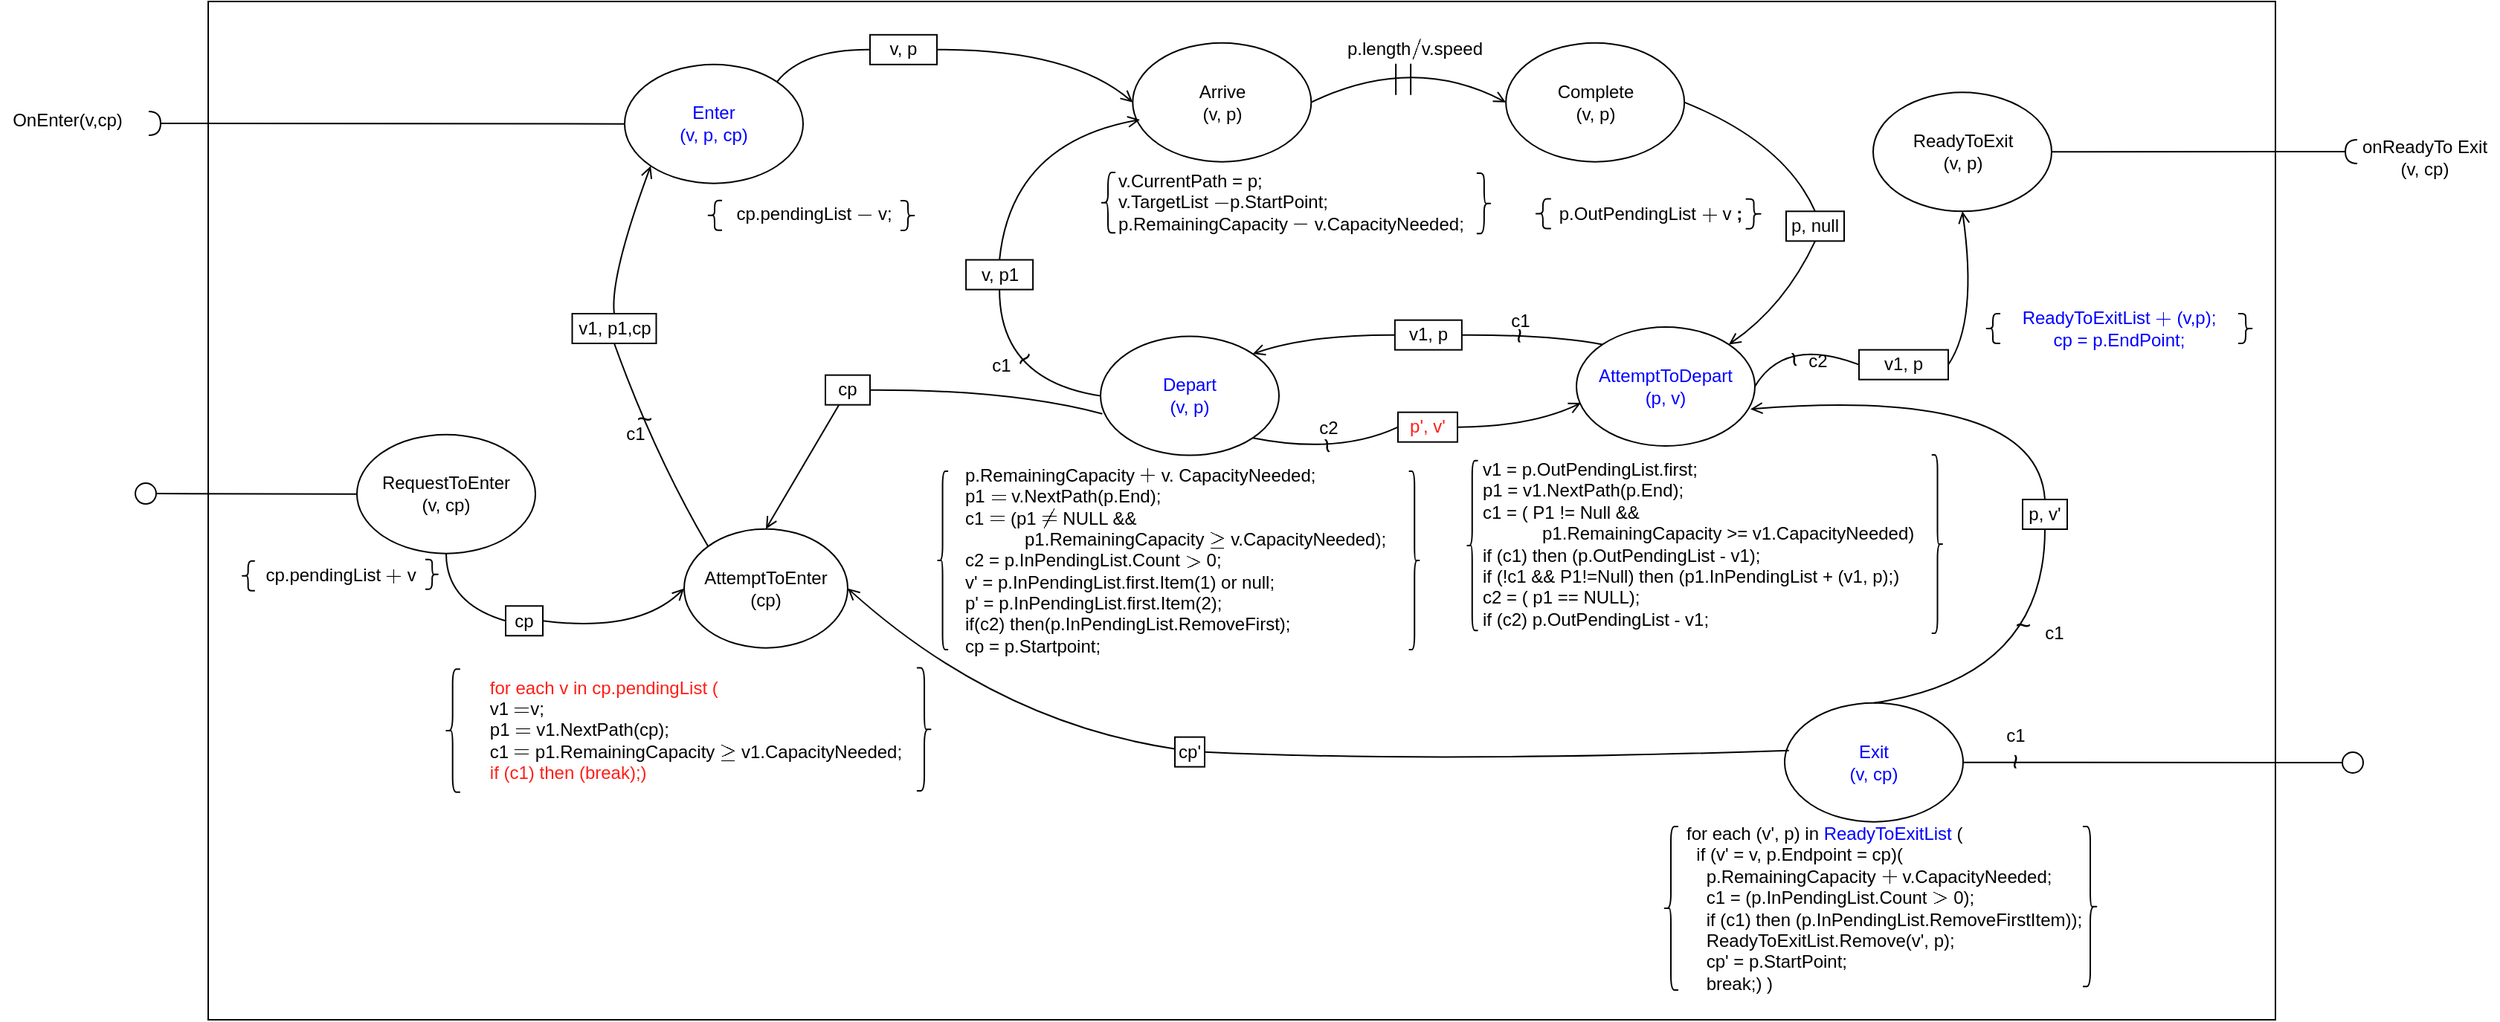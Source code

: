 <mxfile version="16.5.1" type="device" pages="2"><diagram id="-C9JDCy3ceDj1ffrjVoS" name="EG updated "><mxGraphModel dx="1662" dy="857" grid="1" gridSize="10" guides="1" tooltips="1" connect="1" arrows="1" fold="1" page="1" pageScale="1" pageWidth="1100" pageHeight="850" math="1" shadow="0"><root><mxCell id="0"/><mxCell id="1" parent="0"/><mxCell id="4jYT9ednrVfqh3vKNqz0-8" value="" style="rounded=0;whiteSpace=wrap;html=1;fontColor=#000000;fillColor=none;" parent="1" vertex="1"><mxGeometry x="200" y="60" width="1390" height="685" as="geometry"/></mxCell><mxCell id="0Xl6UMM5RUt3ZRtZW8h_-1" value="RequestToEnter&lt;br&gt;(v, cp)" style="ellipse;whiteSpace=wrap;html=1;" parent="1" vertex="1"><mxGeometry x="300" y="351.33" width="120" height="80" as="geometry"/></mxCell><mxCell id="0Xl6UMM5RUt3ZRtZW8h_-2" value="" style="curved=1;endArrow=circle;html=1;rounded=0;exitX=0;exitY=0.5;exitDx=0;exitDy=0;endFill=0;" parent="1" source="0Xl6UMM5RUt3ZRtZW8h_-1" edge="1"><mxGeometry width="50" height="50" relative="1" as="geometry"><mxPoint x="-80" y="503.33" as="sourcePoint"/><mxPoint x="150" y="391" as="targetPoint"/><Array as="points"/></mxGeometry></mxCell><mxCell id="0Xl6UMM5RUt3ZRtZW8h_-4" value="AttemptToEnter&lt;br&gt;(cp)" style="ellipse;whiteSpace=wrap;html=1;" parent="1" vertex="1"><mxGeometry x="520" y="414.82" width="110" height="80" as="geometry"/></mxCell><mxCell id="0Xl6UMM5RUt3ZRtZW8h_-5" value="" style="curved=1;endArrow=open;html=1;rounded=0;exitX=1;exitY=0.5;exitDx=0;exitDy=0;endFill=0;entryX=0;entryY=0.5;entryDx=0;entryDy=0;startArrow=none;" parent="1" source="0Xl6UMM5RUt3ZRtZW8h_-6" target="0Xl6UMM5RUt3ZRtZW8h_-4" edge="1"><mxGeometry width="50" height="50" relative="1" as="geometry"><mxPoint x="246.5" y="383.51" as="sourcePoint"/><mxPoint x="196.5" y="353.51" as="targetPoint"/><Array as="points"><mxPoint x="490" y="485"/></Array></mxGeometry></mxCell><mxCell id="0Xl6UMM5RUt3ZRtZW8h_-6" value="cp" style="text;html=1;strokeColor=default;fillColor=none;align=center;verticalAlign=middle;whiteSpace=wrap;rounded=0;" parent="1" vertex="1"><mxGeometry x="400" y="466.64" width="25" height="20" as="geometry"/></mxCell><mxCell id="0Xl6UMM5RUt3ZRtZW8h_-7" value="" style="curved=1;endArrow=none;html=1;rounded=0;exitX=0.5;exitY=1;exitDx=0;exitDy=0;endFill=0;entryX=0;entryY=0.5;entryDx=0;entryDy=0;" parent="1" source="0Xl6UMM5RUt3ZRtZW8h_-1" target="0Xl6UMM5RUt3ZRtZW8h_-6" edge="1"><mxGeometry width="50" height="50" relative="1" as="geometry"><mxPoint x="260" y="215" as="sourcePoint"/><mxPoint x="345" y="280" as="targetPoint"/><Array as="points"><mxPoint x="360" y="465"/></Array></mxGeometry></mxCell><mxCell id="0Xl6UMM5RUt3ZRtZW8h_-9" value="" style="curved=1;endArrow=open;html=1;rounded=0;exitX=0.5;exitY=0;exitDx=0;exitDy=0;endFill=0;startArrow=none;entryX=0;entryY=1;entryDx=0;entryDy=0;" parent="1" source="0Xl6UMM5RUt3ZRtZW8h_-11" target="GR1les2ek2Nt4CJXnXX9-5" edge="1"><mxGeometry width="50" height="50" relative="1" as="geometry"><mxPoint x="467" y="178.08" as="sourcePoint"/><mxPoint x="507" y="134.57" as="targetPoint"/><Array as="points"><mxPoint x="470" y="245"/></Array></mxGeometry></mxCell><mxCell id="0Xl6UMM5RUt3ZRtZW8h_-10" value="Arrive&lt;br&gt;(v, p)" style="ellipse;whiteSpace=wrap;html=1;" parent="1" vertex="1"><mxGeometry x="821.66" y="87.82" width="120" height="80" as="geometry"/></mxCell><mxCell id="0Xl6UMM5RUt3ZRtZW8h_-11" value="v1, p1,cp" style="text;html=1;strokeColor=default;fillColor=none;align=center;verticalAlign=middle;whiteSpace=wrap;rounded=0;" parent="1" vertex="1"><mxGeometry x="444.75" y="270.0" width="56.5" height="20" as="geometry"/></mxCell><mxCell id="0Xl6UMM5RUt3ZRtZW8h_-12" value="c1" style="text;html=1;align=center;verticalAlign=middle;resizable=0;points=[];autosize=1;strokeColor=none;fillColor=none;" parent="1" vertex="1"><mxGeometry x="471.5" y="341.33" width="30" height="20" as="geometry"/></mxCell><mxCell id="0Xl6UMM5RUt3ZRtZW8h_-17" value="Complete&lt;br&gt;(v, p)" style="ellipse;whiteSpace=wrap;html=1;" parent="1" vertex="1"><mxGeometry x="1072.57" y="87.82" width="120" height="80" as="geometry"/></mxCell><mxCell id="0Xl6UMM5RUt3ZRtZW8h_-18" value="p.length`/`v.speed" style="text;html=1;align=center;verticalAlign=middle;resizable=0;points=[];autosize=1;strokeColor=none;fillColor=none;" parent="1" vertex="1"><mxGeometry x="955.57" y="82.33" width="110" height="20" as="geometry"/></mxCell><mxCell id="0Xl6UMM5RUt3ZRtZW8h_-22" value="&lt;font color=&quot;#0000ff&quot;&gt;AttemptToDepart&lt;br&gt;(p, v)&lt;/font&gt;" style="ellipse;whiteSpace=wrap;html=1;" parent="1" vertex="1"><mxGeometry x="1120" y="279" width="120" height="80" as="geometry"/></mxCell><mxCell id="0Xl6UMM5RUt3ZRtZW8h_-24" value="" style="curved=1;endArrow=open;html=1;rounded=0;exitX=0.5;exitY=1;exitDx=0;exitDy=0;endFill=0;startArrow=none;entryX=1;entryY=0;entryDx=0;entryDy=0;" parent="1" source="0Xl6UMM5RUt3ZRtZW8h_-25" target="0Xl6UMM5RUt3ZRtZW8h_-22" edge="1"><mxGeometry width="50" height="50" relative="1" as="geometry"><mxPoint x="1287" y="281.33" as="sourcePoint"/><mxPoint x="1397" y="281.33" as="targetPoint"/><Array as="points"><mxPoint x="1260" y="265"/></Array></mxGeometry></mxCell><mxCell id="0Xl6UMM5RUt3ZRtZW8h_-25" value="p, null" style="text;html=1;strokeColor=default;fillColor=none;align=center;verticalAlign=middle;whiteSpace=wrap;rounded=0;" parent="1" vertex="1"><mxGeometry x="1261" y="201.16" width="39" height="20" as="geometry"/></mxCell><mxCell id="0Xl6UMM5RUt3ZRtZW8h_-26" value="" style="curved=1;endArrow=none;html=1;rounded=0;exitX=1;exitY=0.5;exitDx=0;exitDy=0;endFill=0;startArrow=none;entryX=0.5;entryY=0;entryDx=0;entryDy=0;" parent="1" source="0Xl6UMM5RUt3ZRtZW8h_-17" target="0Xl6UMM5RUt3ZRtZW8h_-25" edge="1"><mxGeometry width="50" height="50" relative="1" as="geometry"><mxPoint x="1247" y="236.33" as="sourcePoint"/><mxPoint x="1257" y="306.33" as="targetPoint"/><Array as="points"><mxPoint x="1260" y="155"/></Array></mxGeometry></mxCell><mxCell id="0Xl6UMM5RUt3ZRtZW8h_-27" value="&lt;font color=&quot;#0000ff&quot;&gt;Depart&lt;br&gt;(v, p)&lt;/font&gt;" style="ellipse;whiteSpace=wrap;html=1;" parent="1" vertex="1"><mxGeometry x="800" y="285.31" width="120" height="80" as="geometry"/></mxCell><mxCell id="0Xl6UMM5RUt3ZRtZW8h_-28" value="" style="curved=1;endArrow=open;html=1;rounded=0;exitX=0;exitY=0.5;exitDx=0;exitDy=0;endFill=0;startArrow=none;entryX=1;entryY=0;entryDx=0;entryDy=0;" parent="1" source="0Xl6UMM5RUt3ZRtZW8h_-29" target="0Xl6UMM5RUt3ZRtZW8h_-27" edge="1"><mxGeometry width="50" height="50" relative="1" as="geometry"><mxPoint x="1009.66" y="266.99" as="sourcePoint"/><mxPoint x="1169.66" y="276.99" as="targetPoint"/><Array as="points"><mxPoint x="940" y="284"/></Array></mxGeometry></mxCell><mxCell id="0Xl6UMM5RUt3ZRtZW8h_-29" value="v1, p" style="text;html=1;strokeColor=default;fillColor=none;align=center;verticalAlign=middle;whiteSpace=wrap;rounded=0;" parent="1" vertex="1"><mxGeometry x="997.93" y="274.34" width="45" height="20" as="geometry"/></mxCell><mxCell id="0Xl6UMM5RUt3ZRtZW8h_-30" value="" style="curved=1;endArrow=none;html=1;rounded=0;exitX=0;exitY=0;exitDx=0;exitDy=0;endFill=0;startArrow=none;entryX=1;entryY=0.5;entryDx=0;entryDy=0;" parent="1" source="0Xl6UMM5RUt3ZRtZW8h_-22" target="0Xl6UMM5RUt3ZRtZW8h_-29" edge="1"><mxGeometry width="50" height="50" relative="1" as="geometry"><mxPoint x="1029.66" y="356.99" as="sourcePoint"/><mxPoint x="1089.66" y="276.99" as="targetPoint"/><Array as="points"><mxPoint x="1100" y="284"/></Array></mxGeometry></mxCell><mxCell id="0Xl6UMM5RUt3ZRtZW8h_-31" value="" style="curved=1;endArrow=open;html=1;rounded=0;endFill=0;startArrow=none;entryX=0.025;entryY=0.638;entryDx=0;entryDy=0;exitX=1;exitY=0.5;exitDx=0;exitDy=0;entryPerimeter=0;" parent="1" source="0Xl6UMM5RUt3ZRtZW8h_-32" target="0Xl6UMM5RUt3ZRtZW8h_-22" edge="1"><mxGeometry width="50" height="50" relative="1" as="geometry"><mxPoint x="1167" y="442.33" as="sourcePoint"/><mxPoint x="1267" y="482.33" as="targetPoint"/><Array as="points"><mxPoint x="1090" y="346"/></Array></mxGeometry></mxCell><mxCell id="0Xl6UMM5RUt3ZRtZW8h_-32" value="&lt;font color=&quot;#ff1f17&quot;&gt;p',&amp;nbsp;&lt;/font&gt;&lt;span style=&quot;color: rgb(255 , 31 , 23)&quot;&gt;v'&lt;/span&gt;" style="text;html=1;strokeColor=default;fillColor=none;align=center;verticalAlign=middle;whiteSpace=wrap;rounded=0;" parent="1" vertex="1"><mxGeometry x="1000" y="336.33" width="40" height="20" as="geometry"/></mxCell><mxCell id="0Xl6UMM5RUt3ZRtZW8h_-33" value="" style="curved=1;endArrow=none;html=1;rounded=0;exitX=1;exitY=1;exitDx=0;exitDy=0;endFill=0;startArrow=none;entryX=0;entryY=0.5;entryDx=0;entryDy=0;" parent="1" source="0Xl6UMM5RUt3ZRtZW8h_-27" target="0Xl6UMM5RUt3ZRtZW8h_-32" edge="1"><mxGeometry width="50" height="50" relative="1" as="geometry"><mxPoint x="1257" y="412.33" as="sourcePoint"/><mxPoint x="1127" y="446.33" as="targetPoint"/><Array as="points"><mxPoint x="960" y="365"/></Array></mxGeometry></mxCell><mxCell id="0Xl6UMM5RUt3ZRtZW8h_-35" value="&lt;font style=&quot;font-size: 18px&quot;&gt;~&lt;/font&gt;" style="text;html=1;align=center;verticalAlign=middle;resizable=0;points=[];autosize=1;strokeColor=none;fillColor=none;rotation=90;" parent="1" vertex="1"><mxGeometry x="1066" y="274.33" width="30" height="20" as="geometry"/></mxCell><mxCell id="0Xl6UMM5RUt3ZRtZW8h_-36" value="c1" style="text;html=1;align=center;verticalAlign=middle;resizable=0;points=[];autosize=1;strokeColor=none;fillColor=none;" parent="1" vertex="1"><mxGeometry x="1066.5" y="265.31" width="30" height="20" as="geometry"/></mxCell><mxCell id="0Xl6UMM5RUt3ZRtZW8h_-38" value="" style="curved=1;endArrow=open;html=1;rounded=0;exitX=0.5;exitY=0;exitDx=0;exitDy=0;endFill=0;startArrow=none;entryX=0.04;entryY=0.646;entryDx=0;entryDy=0;entryPerimeter=0;" parent="1" source="0Xl6UMM5RUt3ZRtZW8h_-39" target="0Xl6UMM5RUt3ZRtZW8h_-10" edge="1"><mxGeometry width="50" height="50" relative="1" as="geometry"><mxPoint x="807" y="267.33" as="sourcePoint"/><mxPoint x="967" y="277.33" as="targetPoint"/><Array as="points"><mxPoint x="740" y="155"/></Array></mxGeometry></mxCell><mxCell id="0Xl6UMM5RUt3ZRtZW8h_-44" value="ReadyToExit&lt;br&gt;(v, p)" style="ellipse;whiteSpace=wrap;html=1;" parent="1" vertex="1"><mxGeometry x="1319.5" y="121.16" width="120" height="80" as="geometry"/></mxCell><mxCell id="0Xl6UMM5RUt3ZRtZW8h_-45" value="" style="curved=1;endArrow=open;html=1;rounded=0;exitX=1;exitY=0.5;exitDx=0;exitDy=0;endFill=0;startArrow=none;entryX=0.5;entryY=1;entryDx=0;entryDy=0;" parent="1" source="0Xl6UMM5RUt3ZRtZW8h_-46" target="0Xl6UMM5RUt3ZRtZW8h_-44" edge="1"><mxGeometry width="50" height="50" relative="1" as="geometry"><mxPoint x="1257.23" y="237.65" as="sourcePoint"/><mxPoint x="1296.996" y="329.366" as="targetPoint"/><Array as="points"><mxPoint x="1390" y="275"/></Array></mxGeometry></mxCell><mxCell id="0Xl6UMM5RUt3ZRtZW8h_-46" value="v1, p" style="text;html=1;strokeColor=default;fillColor=none;align=center;verticalAlign=middle;whiteSpace=wrap;rounded=0;" parent="1" vertex="1"><mxGeometry x="1310" y="294.33" width="60" height="20" as="geometry"/></mxCell><mxCell id="0Xl6UMM5RUt3ZRtZW8h_-47" value="" style="curved=1;endArrow=none;html=1;rounded=0;exitX=1;exitY=0.5;exitDx=0;exitDy=0;endFill=0;startArrow=none;entryX=0;entryY=0.5;entryDx=0;entryDy=0;" parent="1" source="0Xl6UMM5RUt3ZRtZW8h_-22" target="0Xl6UMM5RUt3ZRtZW8h_-46" edge="1"><mxGeometry width="50" height="50" relative="1" as="geometry"><mxPoint x="1565" y="412.37" as="sourcePoint"/><mxPoint x="1585.23" y="280.65" as="targetPoint"/><Array as="points"><mxPoint x="1260" y="285"/></Array></mxGeometry></mxCell><mxCell id="0Xl6UMM5RUt3ZRtZW8h_-48" value="&lt;font style=&quot;font-size: 18px&quot;&gt;~&lt;/font&gt;" style="text;html=1;align=center;verticalAlign=middle;resizable=0;points=[];autosize=1;strokeColor=none;fillColor=none;rotation=75;" parent="1" vertex="1"><mxGeometry x="1251" y="290.33" width="30" height="20" as="geometry"/></mxCell><mxCell id="0Xl6UMM5RUt3ZRtZW8h_-49" value="c2" style="text;html=1;align=center;verticalAlign=middle;resizable=0;points=[];autosize=1;strokeColor=none;fillColor=none;" parent="1" vertex="1"><mxGeometry x="1267" y="292.32" width="30" height="20" as="geometry"/></mxCell><mxCell id="0Xl6UMM5RUt3ZRtZW8h_-50" value="" style="curved=1;endArrow=halfCircle;html=1;rounded=0;exitX=1;exitY=0.5;exitDx=0;exitDy=0;endFill=0;startArrow=none;" parent="1" source="0Xl6UMM5RUt3ZRtZW8h_-44" edge="1"><mxGeometry width="50" height="50" relative="1" as="geometry"><mxPoint x="1880" y="258.99" as="sourcePoint"/><mxPoint x="1645" y="161" as="targetPoint"/><Array as="points"/></mxGeometry></mxCell><mxCell id="0Xl6UMM5RUt3ZRtZW8h_-51" value="&lt;font color=&quot;#0000ff&quot;&gt;Exit&lt;br&gt;(v, cp)&lt;/font&gt;" style="ellipse;whiteSpace=wrap;html=1;fontColor=#000000;" parent="1" vertex="1"><mxGeometry x="1260.0" y="531.83" width="120" height="80" as="geometry"/></mxCell><mxCell id="0Xl6UMM5RUt3ZRtZW8h_-53" value="" style="curved=1;endArrow=circle;html=1;rounded=0;endFill=0;startArrow=none;fontColor=#000000;exitX=1;exitY=0.5;exitDx=0;exitDy=0;" parent="1" source="0Xl6UMM5RUt3ZRtZW8h_-51" edge="1"><mxGeometry width="50" height="50" relative="1" as="geometry"><mxPoint x="1750" y="695" as="sourcePoint"/><mxPoint x="1650" y="572" as="targetPoint"/><Array as="points"/></mxGeometry></mxCell><mxCell id="0Xl6UMM5RUt3ZRtZW8h_-54" value="" style="curved=1;endArrow=halfCircle;html=1;rounded=0;exitX=0;exitY=0.5;exitDx=0;exitDy=0;endFill=0;startArrow=none;" parent="1" source="GR1les2ek2Nt4CJXnXX9-5" edge="1"><mxGeometry width="50" height="50" relative="1" as="geometry"><mxPoint x="261.5" y="236.33" as="sourcePoint"/><mxPoint x="160" y="142" as="targetPoint"/><Array as="points"/></mxGeometry></mxCell><mxCell id="0Xl6UMM5RUt3ZRtZW8h_-14" value="" style="curved=1;endArrow=none;html=1;rounded=0;exitX=0;exitY=0;exitDx=0;exitDy=0;endFill=0;startArrow=none;entryX=0.5;entryY=1;entryDx=0;entryDy=0;" parent="1" source="0Xl6UMM5RUt3ZRtZW8h_-4" target="0Xl6UMM5RUt3ZRtZW8h_-11" edge="1"><mxGeometry width="50" height="50" relative="1" as="geometry"><mxPoint x="426.5" y="522.858" as="sourcePoint"/><mxPoint x="350" y="375" as="targetPoint"/><Array as="points"><mxPoint x="500" y="365"/></Array></mxGeometry></mxCell><mxCell id="0Xl6UMM5RUt3ZRtZW8h_-15" value="&lt;font style=&quot;font-size: 18px&quot;&gt;~&lt;/font&gt;" style="text;html=1;align=center;verticalAlign=middle;resizable=0;points=[];autosize=1;strokeColor=none;fillColor=none;rotation=0;" parent="1" vertex="1"><mxGeometry x="478.0" y="331.328" width="30" height="20" as="geometry"/></mxCell><mxCell id="rEWIdSfhXcx6FM1fh8fu-8" value="&lt;font style=&quot;font-size: 18px&quot;&gt;~&lt;/font&gt;" style="text;html=1;align=center;verticalAlign=middle;resizable=0;points=[];autosize=1;strokeColor=none;fillColor=none;rotation=75;" parent="1" vertex="1"><mxGeometry x="936.93" y="348.31" width="30" height="20" as="geometry"/></mxCell><mxCell id="rEWIdSfhXcx6FM1fh8fu-9" value="c2" style="text;html=1;align=center;verticalAlign=middle;resizable=0;points=[];autosize=1;strokeColor=none;fillColor=none;" parent="1" vertex="1"><mxGeometry x="938" y="337.01" width="30" height="20" as="geometry"/></mxCell><mxCell id="GR1les2ek2Nt4CJXnXX9-5" value="&lt;font color=&quot;#0000ff&quot;&gt;Enter&lt;br&gt;(v, p, cp)&lt;/font&gt;" style="ellipse;whiteSpace=wrap;html=1;" parent="1" vertex="1"><mxGeometry x="480" y="102.33" width="120" height="80" as="geometry"/></mxCell><mxCell id="OnUtdhNZ17CQWsCWY8Q7-5" value="" style="group" parent="1" vertex="1" connectable="0"><mxGeometry x="338" y="509.17" width="380" height="82.66" as="geometry"/></mxCell><mxCell id="0Xl6UMM5RUt3ZRtZW8h_-8" value="&lt;div style=&quot;text-align: left;&quot;&gt;&lt;span style=&quot;background-color: initial;&quot;&gt;&lt;font style=&quot;&quot; color=&quot;#ff1f17&quot;&gt;for each v in&lt;/font&gt;&lt;/span&gt;&lt;font style=&quot;background-color: initial;&quot; color=&quot;#ff1f17&quot;&gt;&amp;nbsp;cp.pendingList (&lt;/font&gt;&lt;/div&gt;&lt;div style=&quot;text-align: left;&quot;&gt;&lt;font style=&quot;background-color: initial;&quot;&gt;v1 `=`v;&lt;/font&gt;&lt;/div&gt;&lt;div style=&quot;text-align: left;&quot;&gt;&lt;span style=&quot;background-color: initial;&quot;&gt;p1 `=` v1.NextPath(cp);&lt;/span&gt;&lt;/div&gt;&lt;div style=&quot;text-align: left;&quot;&gt;&lt;span style=&quot;background-color: initial;&quot;&gt;c1 `=` p1.RemainingCapacity `&amp;gt;=` v1.CapacityNeeded;&lt;/span&gt;&lt;/div&gt;&lt;div style=&quot;text-align: left;&quot;&gt;&lt;font color=&quot;#ff1f17&quot;&gt;&lt;span style=&quot;background-color: initial;&quot;&gt;if (c1) then (break&lt;/span&gt;&lt;span style=&quot;background-color: initial;&quot;&gt;);)&lt;/span&gt;&lt;/font&gt;&lt;/div&gt;" style="text;html=1;strokeColor=none;fillColor=none;align=center;verticalAlign=middle;whiteSpace=wrap;rounded=0;" parent="OnUtdhNZ17CQWsCWY8Q7-5" vertex="1"><mxGeometry y="20.658" width="380.0" height="39.575" as="geometry"/></mxCell><mxCell id="OnUtdhNZ17CQWsCWY8Q7-1" value="" style="shape=curlyBracket;whiteSpace=wrap;html=1;rounded=1;" parent="OnUtdhNZ17CQWsCWY8Q7-5" vertex="1"><mxGeometry x="21.28" width="10.133" height="82.66" as="geometry"/></mxCell><mxCell id="OnUtdhNZ17CQWsCWY8Q7-4" value="" style="shape=curlyBracket;whiteSpace=wrap;html=1;rounded=1;rotation=-180;" parent="OnUtdhNZ17CQWsCWY8Q7-5" vertex="1"><mxGeometry x="338.453" y="-0.884" width="10.133" height="82.66" as="geometry"/></mxCell><mxCell id="0Xl6UMM5RUt3ZRtZW8h_-40" value="" style="group" parent="1" vertex="1" connectable="0"><mxGeometry x="973.212" y="371.282" width="35.355" height="35.355" as="geometry"/></mxCell><mxCell id="0Xl6UMM5RUt3ZRtZW8h_-39" value="v, p1" style="text;html=1;strokeColor=default;fillColor=none;align=center;verticalAlign=middle;whiteSpace=wrap;rounded=0;" parent="0Xl6UMM5RUt3ZRtZW8h_-40" vertex="1"><mxGeometry x="-263.662" y="-137.492" width="45" height="20" as="geometry"/></mxCell><mxCell id="oO2VF1o0VjvuVXeRMECL-1" value="" style="curved=1;endArrow=open;html=1;rounded=0;exitX=1;exitY=0.5;exitDx=0;exitDy=0;endFill=0;startArrow=none;entryX=0;entryY=0.5;entryDx=0;entryDy=0;" parent="1" source="oO2VF1o0VjvuVXeRMECL-8" target="0Xl6UMM5RUt3ZRtZW8h_-10" edge="1"><mxGeometry width="50" height="50" relative="1" as="geometry"><mxPoint x="538.5" y="209.41" as="sourcePoint"/><mxPoint x="611.5" y="135" as="targetPoint"/><Array as="points"><mxPoint x="780" y="92"/></Array></mxGeometry></mxCell><mxCell id="oO2VF1o0VjvuVXeRMECL-7" value="" style="group" parent="1" vertex="1" connectable="0"><mxGeometry x="181" y="431.33" width="220" height="30" as="geometry"/></mxCell><mxCell id="0Xl6UMM5RUt3ZRtZW8h_-3" value="cp.pendingList `+` v&lt;b&gt;&amp;nbsp;&lt;/b&gt;" style="text;html=1;strokeColor=none;fillColor=none;align=center;verticalAlign=middle;whiteSpace=wrap;rounded=0;" parent="oO2VF1o0VjvuVXeRMECL-7" vertex="1"><mxGeometry width="220.0" height="30" as="geometry"/></mxCell><mxCell id="OnUtdhNZ17CQWsCWY8Q7-6" value="" style="shape=curlyBracket;whiteSpace=wrap;html=1;rounded=1;" parent="oO2VF1o0VjvuVXeRMECL-7" vertex="1"><mxGeometry x="41.25" y="5" width="9.167" height="20" as="geometry"/></mxCell><mxCell id="OnUtdhNZ17CQWsCWY8Q7-7" value="" style="shape=curlyBracket;whiteSpace=wrap;html=1;rounded=1;rotation=-180;" parent="oO2VF1o0VjvuVXeRMECL-7" vertex="1"><mxGeometry x="165.0" y="4" width="9.167" height="20" as="geometry"/></mxCell><mxCell id="oO2VF1o0VjvuVXeRMECL-8" value="v, p" style="text;html=1;strokeColor=default;fillColor=none;align=center;verticalAlign=middle;whiteSpace=wrap;rounded=0;" parent="1" vertex="1"><mxGeometry x="645" y="82.4" width="45" height="20" as="geometry"/></mxCell><mxCell id="oO2VF1o0VjvuVXeRMECL-9" value="" style="curved=1;endArrow=none;html=1;rounded=0;exitX=1;exitY=0;exitDx=0;exitDy=0;endFill=0;startArrow=none;entryX=0;entryY=0.5;entryDx=0;entryDy=0;" parent="1" source="GR1les2ek2Nt4CJXnXX9-5" target="oO2VF1o0VjvuVXeRMECL-8" edge="1"><mxGeometry width="50" height="50" relative="1" as="geometry"><mxPoint x="721.5" y="125" as="sourcePoint"/><mxPoint x="856.34" y="127.82" as="targetPoint"/><Array as="points"><mxPoint x="600" y="92"/></Array></mxGeometry></mxCell><mxCell id="oO2VF1o0VjvuVXeRMECL-13" value="" style="group" parent="1" vertex="1" connectable="0"><mxGeometry x="800" y="175.0" width="262.93" height="41.17" as="geometry"/></mxCell><mxCell id="0Xl6UMM5RUt3ZRtZW8h_-16" value="v.CurrentPath = p;&lt;br&gt;v.TargetList `-`p.StartPoint;&lt;br&gt;p.RemainingCapacity `-` v.CapacityNeeded;&amp;nbsp;" style="text;html=1;strokeColor=none;fillColor=none;align=left;verticalAlign=middle;whiteSpace=wrap;rounded=0;" parent="oO2VF1o0VjvuVXeRMECL-13" vertex="1"><mxGeometry x="10.0" y="5.34" width="248.5" height="30" as="geometry"/></mxCell><mxCell id="oO2VF1o0VjvuVXeRMECL-11" value="" style="shape=curlyBracket;whiteSpace=wrap;html=1;rounded=1;" parent="oO2VF1o0VjvuVXeRMECL-13" vertex="1"><mxGeometry width="10" height="40.67" as="geometry"/></mxCell><mxCell id="oO2VF1o0VjvuVXeRMECL-12" value="" style="shape=curlyBracket;whiteSpace=wrap;html=1;rounded=1;rotation=-180;" parent="oO2VF1o0VjvuVXeRMECL-13" vertex="1"><mxGeometry x="252.93" y="0.5" width="10" height="40.67" as="geometry"/></mxCell><mxCell id="0Xl6UMM5RUt3ZRtZW8h_-43" value="c1" style="text;html=1;align=center;verticalAlign=middle;resizable=0;points=[];autosize=1;strokeColor=none;fillColor=none;" parent="1" vertex="1"><mxGeometry x="718" y="295.32" width="30" height="20" as="geometry"/></mxCell><mxCell id="0Xl6UMM5RUt3ZRtZW8h_-42" value="&lt;font style=&quot;font-size: 18px&quot;&gt;~&lt;/font&gt;" style="text;html=1;align=center;verticalAlign=middle;resizable=0;points=[];autosize=1;strokeColor=none;fillColor=none;rotation=-45;" parent="1" vertex="1"><mxGeometry x="733.5" y="291.33" width="30" height="20" as="geometry"/></mxCell><mxCell id="0Xl6UMM5RUt3ZRtZW8h_-20" value="" style="curved=1;endArrow=open;html=1;rounded=0;endFill=0;startArrow=none;entryX=0;entryY=0.5;entryDx=0;entryDy=0;exitX=1;exitY=0.5;exitDx=0;exitDy=0;" parent="1" source="0Xl6UMM5RUt3ZRtZW8h_-10" target="0Xl6UMM5RUt3ZRtZW8h_-17" edge="1"><mxGeometry width="50" height="50" relative="1" as="geometry"><mxPoint x="970" y="125" as="sourcePoint"/><mxPoint x="977" y="165" as="targetPoint"/><Array as="points"><mxPoint x="1010" y="95"/></Array></mxGeometry></mxCell><mxCell id="0Xl6UMM5RUt3ZRtZW8h_-21" value="" style="shape=partialRectangle;whiteSpace=wrap;html=1;top=0;bottom=0;fillColor=none;" parent="1" vertex="1"><mxGeometry x="998.57" y="102.4" width="10" height="20" as="geometry"/></mxCell><mxCell id="oO2VF1o0VjvuVXeRMECL-18" value="" style="group" parent="1" vertex="1" connectable="0"><mxGeometry x="1080" y="187.82" width="180" height="30" as="geometry"/></mxCell><mxCell id="0Xl6UMM5RUt3ZRtZW8h_-23" value="p.OutPendingList `+` v&lt;b&gt;&amp;nbsp;;&lt;/b&gt;" style="text;html=1;strokeColor=none;fillColor=none;align=center;verticalAlign=middle;whiteSpace=wrap;rounded=0;" parent="oO2VF1o0VjvuVXeRMECL-18" vertex="1"><mxGeometry width="180" height="30" as="geometry"/></mxCell><mxCell id="oO2VF1o0VjvuVXeRMECL-16" value="" style="shape=curlyBracket;whiteSpace=wrap;html=1;rounded=1;rotation=0;" parent="oO2VF1o0VjvuVXeRMECL-18" vertex="1"><mxGeometry x="12.0" y="4.96" width="10.909" height="20" as="geometry"/></mxCell><mxCell id="oO2VF1o0VjvuVXeRMECL-17" value="" style="shape=curlyBracket;whiteSpace=wrap;html=1;rounded=1;rotation=-180;" parent="oO2VF1o0VjvuVXeRMECL-18" vertex="1"><mxGeometry x="153.818" y="5.04" width="10.909" height="20" as="geometry"/></mxCell><mxCell id="oO2VF1o0VjvuVXeRMECL-21" value="" style="group" parent="1" vertex="1" connectable="0"><mxGeometry x="1046" y="365" width="344" height="120" as="geometry"/></mxCell><mxCell id="0Xl6UMM5RUt3ZRtZW8h_-34" value="v1 = p.&lt;span style=&quot;text-align: center&quot;&gt;OutPendingList&lt;/span&gt;.first;&lt;br&gt;p1 = v1.NextPath(p.End);&lt;br&gt;c1 = ( P1 != Null&amp;nbsp;&amp;amp;&amp;amp;&lt;br&gt;&amp;nbsp; &amp;nbsp; &amp;nbsp; &amp;nbsp; &amp;nbsp; &amp;nbsp; p1.RemainingCapacity &amp;gt;= v1.CapacityNeeded)&lt;br&gt;if (c1) then (p.OutPendingList - v1);&lt;br&gt;if (!c1 &amp;amp;&amp;amp; P1!=Null) then (p1.InPendingList + (v1, p);)&lt;br&gt;c2 = ( p1 == NULL);&lt;br&gt;if (c2) p.OutPendingList - v1;" style="text;html=1;strokeColor=none;fillColor=none;align=left;verticalAlign=middle;whiteSpace=wrap;rounded=0;" parent="oO2VF1o0VjvuVXeRMECL-21" vertex="1"><mxGeometry x="9.339" y="38.119" width="334.661" height="42.862" as="geometry"/></mxCell><mxCell id="oO2VF1o0VjvuVXeRMECL-19" value="" style="shape=curlyBracket;whiteSpace=wrap;html=1;rounded=1;" parent="oO2VF1o0VjvuVXeRMECL-21" vertex="1"><mxGeometry y="3.829" width="7.783" height="114.299" as="geometry"/></mxCell><mxCell id="oO2VF1o0VjvuVXeRMECL-20" value="" style="shape=curlyBracket;whiteSpace=wrap;html=1;rounded=1;rotation=-180;" parent="oO2VF1o0VjvuVXeRMECL-21" vertex="1"><mxGeometry x="312.869" width="7.783" height="120.0" as="geometry"/></mxCell><mxCell id="oO2VF1o0VjvuVXeRMECL-24" value="" style="curved=1;endArrow=open;html=1;rounded=0;endFill=0;startArrow=none;entryX=0.5;entryY=0;entryDx=0;entryDy=0;" parent="1" source="oO2VF1o0VjvuVXeRMECL-27" target="0Xl6UMM5RUt3ZRtZW8h_-4" edge="1"><mxGeometry width="50" height="50" relative="1" as="geometry"><mxPoint x="960" y="405" as="sourcePoint"/><mxPoint x="871.14" y="149.5" as="targetPoint"/><Array as="points"/></mxGeometry></mxCell><mxCell id="oO2VF1o0VjvuVXeRMECL-27" value="cp" style="text;html=1;strokeColor=default;fillColor=none;align=center;verticalAlign=middle;whiteSpace=wrap;rounded=0;" parent="1" vertex="1"><mxGeometry x="615" y="311.33" width="30" height="20" as="geometry"/></mxCell><mxCell id="oO2VF1o0VjvuVXeRMECL-29" value="" style="curved=1;endArrow=none;html=1;rounded=0;endFill=0;startArrow=none;entryX=1;entryY=0.5;entryDx=0;entryDy=0;exitX=0.01;exitY=0.651;exitDx=0;exitDy=0;exitPerimeter=0;" parent="1" source="0Xl6UMM5RUt3ZRtZW8h_-27" target="oO2VF1o0VjvuVXeRMECL-27" edge="1"><mxGeometry width="50" height="50" relative="1" as="geometry"><mxPoint x="960" y="405" as="sourcePoint"/><mxPoint x="400.272" y="284.7" as="targetPoint"/><Array as="points"><mxPoint x="740" y="321"/></Array></mxGeometry></mxCell><mxCell id="oO2VF1o0VjvuVXeRMECL-32" value="" style="curved=1;endArrow=open;html=1;rounded=0;exitX=0.024;exitY=0.401;exitDx=0;exitDy=0;endFill=0;startArrow=none;entryX=1;entryY=0.5;entryDx=0;entryDy=0;exitPerimeter=0;fontColor=#FF1F17;strokeColor=#000000;" parent="1" source="oO2VF1o0VjvuVXeRMECL-40" target="0Xl6UMM5RUt3ZRtZW8h_-4" edge="1"><mxGeometry width="50" height="50" relative="1" as="geometry"><mxPoint x="769.57" y="504.33" as="sourcePoint"/><mxPoint x="638.996" y="546.356" as="targetPoint"/><Array as="points"><mxPoint x="730" y="545"/></Array></mxGeometry></mxCell><mxCell id="oO2VF1o0VjvuVXeRMECL-33" value="" style="curved=1;endArrow=open;html=1;rounded=0;exitX=0.5;exitY=0;exitDx=0;exitDy=0;endFill=0;startArrow=none;entryX=0.975;entryY=0.69;entryDx=0;entryDy=0;fontColor=#FF1F17;strokeColor=#000000;entryPerimeter=0;" parent="1" source="oO2VF1o0VjvuVXeRMECL-38" target="0Xl6UMM5RUt3ZRtZW8h_-22" edge="1"><mxGeometry width="50" height="50" relative="1" as="geometry"><mxPoint x="1200" y="336.68" as="sourcePoint"/><mxPoint x="1069.426" y="378.706" as="targetPoint"/><Array as="points"><mxPoint x="1430" y="319"/></Array></mxGeometry></mxCell><mxCell id="oO2VF1o0VjvuVXeRMECL-34" value="&lt;font style=&quot;font-size: 18px&quot;&gt;~&lt;/font&gt;" style="text;html=1;align=center;verticalAlign=middle;resizable=0;points=[];autosize=1;strokeColor=none;fillColor=none;rotation=-180;fontColor=#000000;" parent="1" vertex="1"><mxGeometry x="1406" y="469.82" width="30" height="20" as="geometry"/></mxCell><mxCell id="oO2VF1o0VjvuVXeRMECL-35" value="c1" style="text;html=1;align=center;verticalAlign=middle;resizable=0;points=[];autosize=1;strokeColor=none;fillColor=none;fontColor=#000000;" parent="1" vertex="1"><mxGeometry x="1425.5" y="474.82" width="30" height="20" as="geometry"/></mxCell><mxCell id="oO2VF1o0VjvuVXeRMECL-36" value="&lt;font style=&quot;font-size: 18px&quot;&gt;~&lt;/font&gt;" style="text;html=1;align=center;verticalAlign=middle;resizable=0;points=[];autosize=1;strokeColor=none;fillColor=none;rotation=90;fontColor=#000000;" parent="1" vertex="1"><mxGeometry x="1400" y="560.83" width="30" height="20" as="geometry"/></mxCell><mxCell id="oO2VF1o0VjvuVXeRMECL-37" value="c1" style="text;html=1;align=center;verticalAlign=middle;resizable=0;points=[];autosize=1;strokeColor=none;fillColor=none;fontColor=#000000;" parent="1" vertex="1"><mxGeometry x="1400" y="543.83" width="30" height="20" as="geometry"/></mxCell><mxCell id="oO2VF1o0VjvuVXeRMECL-38" value="&lt;font&gt;p, v'&lt;/font&gt;" style="text;html=1;strokeColor=default;fillColor=none;align=center;verticalAlign=middle;whiteSpace=wrap;rounded=0;fontColor=#000000;" parent="1" vertex="1"><mxGeometry x="1420" y="395" width="30" height="20" as="geometry"/></mxCell><mxCell id="oO2VF1o0VjvuVXeRMECL-39" value="" style="curved=1;endArrow=none;html=1;rounded=0;exitX=0.5;exitY=0;exitDx=0;exitDy=0;endFill=0;startArrow=none;entryX=0.5;entryY=1;entryDx=0;entryDy=0;fontColor=#FF1F17;strokeColor=#000000;" parent="1" source="0Xl6UMM5RUt3ZRtZW8h_-51" target="oO2VF1o0VjvuVXeRMECL-38" edge="1"><mxGeometry width="50" height="50" relative="1" as="geometry"><mxPoint x="1750.5" y="688" as="sourcePoint"/><mxPoint x="2060.5" y="391.99" as="targetPoint"/><Array as="points"><mxPoint x="1435" y="515"/></Array></mxGeometry></mxCell><mxCell id="oO2VF1o0VjvuVXeRMECL-40" value="&lt;font&gt;cp'&lt;/font&gt;" style="text;html=1;strokeColor=default;fillColor=none;align=center;verticalAlign=middle;whiteSpace=wrap;rounded=0;fontColor=#000000;" parent="1" vertex="1"><mxGeometry x="850" y="554.83" width="20" height="20" as="geometry"/></mxCell><mxCell id="oO2VF1o0VjvuVXeRMECL-42" value="" style="curved=1;endArrow=none;html=1;rounded=0;exitX=0.024;exitY=0.401;exitDx=0;exitDy=0;endFill=0;startArrow=none;exitPerimeter=0;fontColor=#FF1F17;strokeColor=#000000;entryX=1;entryY=0.5;entryDx=0;entryDy=0;" parent="1" source="0Xl6UMM5RUt3ZRtZW8h_-51" target="oO2VF1o0VjvuVXeRMECL-40" edge="1"><mxGeometry width="50" height="50" relative="1" as="geometry"><mxPoint x="1633.38" y="680.08" as="sourcePoint"/><mxPoint x="1330.5" y="638" as="targetPoint"/><Array as="points"><mxPoint x="1020" y="572"/></Array></mxGeometry></mxCell><mxCell id="oO2VF1o0VjvuVXeRMECL-48" value="" style="group" parent="1" vertex="1" connectable="0"><mxGeometry x="1360" y="265" width="250" height="30" as="geometry"/></mxCell><mxCell id="rEWIdSfhXcx6FM1fh8fu-7" value="&lt;font color=&quot;#0000ff&quot;&gt;ReadyToExitList `+` (v,p);&lt;br&gt;cp = p.EndPoint;&lt;br&gt;&lt;/font&gt;" style="text;html=1;strokeColor=none;fillColor=none;align=center;verticalAlign=middle;whiteSpace=wrap;rounded=0;" parent="oO2VF1o0VjvuVXeRMECL-48" vertex="1"><mxGeometry width="250" height="30" as="geometry"/></mxCell><mxCell id="oO2VF1o0VjvuVXeRMECL-46" value="" style="shape=curlyBracket;whiteSpace=wrap;html=1;rounded=1;rotation=0;" parent="oO2VF1o0VjvuVXeRMECL-48" vertex="1"><mxGeometry x="35" y="4.96" width="10" height="20" as="geometry"/></mxCell><mxCell id="oO2VF1o0VjvuVXeRMECL-47" value="" style="shape=curlyBracket;whiteSpace=wrap;html=1;rounded=1;rotation=-180;" parent="oO2VF1o0VjvuVXeRMECL-48" vertex="1"><mxGeometry x="205" y="5.0" width="10" height="20" as="geometry"/></mxCell><mxCell id="oO2VF1o0VjvuVXeRMECL-52" value="" style="group" parent="1" vertex="1" connectable="0"><mxGeometry x="690" y="376" width="340" height="120" as="geometry"/></mxCell><mxCell id="0Xl6UMM5RUt3ZRtZW8h_-37" value="&lt;div&gt;&lt;span&gt;p.RemainingCapacity `+` v. CapacityNeeded;&lt;/span&gt;&lt;/div&gt;&lt;div&gt;&lt;span&gt;p1 `=` v.NextPath(p.End);&lt;/span&gt;&lt;/div&gt;&lt;div&gt;&lt;span&gt;c1 `=` (p1 `!=` NULL &amp;amp;&amp;amp;&amp;nbsp;&lt;/span&gt;&lt;/div&gt;&lt;div&gt;&lt;span&gt;&amp;nbsp; &amp;nbsp; &amp;nbsp; &amp;nbsp; &amp;nbsp; &amp;nbsp; p1.RemainingCapacity `&amp;gt;=` v.CapacityNeeded);&lt;/span&gt;&lt;/div&gt;&lt;div&gt;&lt;span&gt;c2 = p.InPendingList.Count `&amp;gt;` 0;&lt;/span&gt;&lt;span&gt;&amp;nbsp;&lt;/span&gt;&lt;/div&gt;v' = p.InPendingList.first.Item(1) or null;&lt;div&gt;&lt;span&gt;p' = p.InPendingList.first.Item(2);&lt;/span&gt;&lt;/div&gt;&lt;div&gt;&lt;font&gt;if(c2) then(p.InPendingList.RemoveFirst);&lt;/font&gt;&lt;/div&gt;&lt;div&gt;&lt;font&gt;cp = p.Startpoint;&lt;/font&gt;&lt;/div&gt;" style="text;html=1;strokeColor=none;fillColor=none;align=left;verticalAlign=middle;whiteSpace=wrap;rounded=0;" parent="oO2VF1o0VjvuVXeRMECL-52" vertex="1"><mxGeometry x="16.62" width="323.38" height="120" as="geometry"/></mxCell><mxCell id="oO2VF1o0VjvuVXeRMECL-22" value="" style="shape=curlyBracket;whiteSpace=wrap;html=1;rounded=1;" parent="oO2VF1o0VjvuVXeRMECL-52" vertex="1"><mxGeometry y="1.58e-13" width="7.556" height="120.0" as="geometry"/></mxCell><mxCell id="oO2VF1o0VjvuVXeRMECL-23" value="" style="shape=curlyBracket;whiteSpace=wrap;html=1;rounded=1;rotation=-180;" parent="oO2VF1o0VjvuVXeRMECL-52" vertex="1"><mxGeometry x="317.333" y="1.58e-13" width="7.556" height="119.944" as="geometry"/></mxCell><mxCell id="oO2VF1o0VjvuVXeRMECL-53" value="" style="group" parent="1" vertex="1" connectable="0"><mxGeometry x="1178.5" y="615.0" width="473.0" height="110" as="geometry"/></mxCell><mxCell id="0Xl6UMM5RUt3ZRtZW8h_-52" value="for each (v', p) in &lt;font color=&quot;#0000ff&quot;&gt;ReadyToExitList&lt;/font&gt; (&lt;br&gt;&amp;nbsp; if (v' = v, p.Endpoint = cp)(&lt;br&gt;&amp;nbsp; &amp;nbsp; p.RemainingCapacity `+` v.CapacityNeeded;&lt;br&gt;&amp;nbsp; &amp;nbsp; c1 = (p.InPendingList.Count `&amp;gt;` 0);&lt;br&gt;&amp;nbsp; &amp;nbsp; if (c1) then (p.InPendingList.RemoveFirstItem));&lt;br&gt;&amp;nbsp; &amp;nbsp; ReadyToExitList.Remove(v', p);&lt;br&gt;&amp;nbsp; &amp;nbsp; cp' = p.StartPoint;&lt;br&gt;&amp;nbsp; &amp;nbsp; break;) )" style="text;html=1;strokeColor=none;fillColor=none;align=left;verticalAlign=middle;whiteSpace=wrap;rounded=0;fontColor=#000000;" parent="oO2VF1o0VjvuVXeRMECL-53" vertex="1"><mxGeometry x="13" y="40" width="277" height="30" as="geometry"/></mxCell><mxCell id="oO2VF1o0VjvuVXeRMECL-43" value="" style="shape=curlyBracket;whiteSpace=wrap;html=1;rounded=1;fontColor=#000000;" parent="oO2VF1o0VjvuVXeRMECL-53" vertex="1"><mxGeometry width="10" height="110" as="geometry"/></mxCell><mxCell id="oO2VF1o0VjvuVXeRMECL-44" value="" style="shape=curlyBracket;whiteSpace=wrap;html=1;rounded=1;rotation=-180;fontColor=#000000;" parent="oO2VF1o0VjvuVXeRMECL-53" vertex="1"><mxGeometry x="282" width="10" height="107.64" as="geometry"/></mxCell><mxCell id="0Xl6UMM5RUt3ZRtZW8h_-55" value="OnEnter(v,cp)" style="text;html=1;align=center;verticalAlign=middle;resizable=0;points=[];autosize=1;strokeColor=none;fillColor=none;" parent="1" vertex="1"><mxGeometry x="60" y="130" width="90" height="20" as="geometry"/></mxCell><mxCell id="4jYT9ednrVfqh3vKNqz0-3" value="&lt;font color=&quot;#000000&quot;&gt;onReadyTo Exit&lt;br&gt;(v, cp)&lt;/font&gt;" style="text;html=1;align=center;verticalAlign=middle;resizable=0;points=[];autosize=1;strokeColor=none;fillColor=none;fontColor=#0000FF;" parent="1" vertex="1"><mxGeometry x="1640" y="150.0" width="100" height="30" as="geometry"/></mxCell><mxCell id="4jYT9ednrVfqh3vKNqz0-4" value="" style="group" parent="1" vertex="1" connectable="0"><mxGeometry x="523.5" y="187.82" width="166.5" height="30" as="geometry"/></mxCell><mxCell id="oO2VF1o0VjvuVXeRMECL-2" value="&lt;span style=&quot;text-align: left;&quot;&gt;cp.pendingList `-` v;&lt;/span&gt;" style="text;html=1;strokeColor=none;fillColor=none;align=center;verticalAlign=middle;whiteSpace=wrap;rounded=0;" parent="4jYT9ednrVfqh3vKNqz0-4" vertex="1"><mxGeometry width="166.5" height="30" as="geometry"/></mxCell><mxCell id="oO2VF1o0VjvuVXeRMECL-4" value="" style="shape=curlyBracket;whiteSpace=wrap;html=1;rounded=1;rotation=0;" parent="4jYT9ednrVfqh3vKNqz0-4" vertex="1"><mxGeometry x="12" y="6.08" width="10" height="20" as="geometry"/></mxCell><mxCell id="oO2VF1o0VjvuVXeRMECL-5" value="" style="shape=curlyBracket;whiteSpace=wrap;html=1;rounded=1;rotation=-180;" parent="4jYT9ednrVfqh3vKNqz0-4" vertex="1"><mxGeometry x="142" y="6.16" width="10" height="20" as="geometry"/></mxCell><mxCell id="0Xl6UMM5RUt3ZRtZW8h_-41" value="" style="curved=1;endArrow=none;html=1;rounded=0;exitX=0;exitY=0.5;exitDx=0;exitDy=0;endFill=0;startArrow=none;entryX=0.5;entryY=1;entryDx=0;entryDy=0;" parent="1" source="0Xl6UMM5RUt3ZRtZW8h_-27" target="0Xl6UMM5RUt3ZRtZW8h_-39" edge="1"><mxGeometry width="50" height="50" relative="1" as="geometry"><mxPoint x="947" y="383.99" as="sourcePoint"/><mxPoint x="924.5" y="313.33" as="targetPoint"/><Array as="points"><mxPoint x="732" y="315"/></Array></mxGeometry></mxCell></root></mxGraphModel></diagram><diagram id="C4foB9slX_jVA6Bp149k" name="Entity Relationship Diagram"><mxGraphModel dx="1278" dy="737" grid="1" gridSize="10" guides="1" tooltips="1" connect="1" arrows="1" fold="1" page="1" pageScale="1" pageWidth="850" pageHeight="1100" math="0" shadow="0"><root><mxCell id="0"/><mxCell id="1" parent="0"/><mxCell id="hNQKD-ep_JgXvCQlflcQ-1" value="Vehicle" style="shape=table;startSize=30;container=1;collapsible=1;childLayout=tableLayout;fixedRows=1;rowLines=0;fontStyle=1;align=center;resizeLast=1;" parent="1" vertex="1"><mxGeometry x="140" y="80" width="300" height="310" as="geometry"/></mxCell><mxCell id="hNQKD-ep_JgXvCQlflcQ-2" value="" style="shape=tableRow;horizontal=0;startSize=0;swimlaneHead=0;swimlaneBody=0;fillColor=none;collapsible=0;dropTarget=0;points=[[0,0.5],[1,0.5]];portConstraint=eastwest;top=0;left=0;right=0;bottom=1;" parent="hNQKD-ep_JgXvCQlflcQ-1" vertex="1"><mxGeometry y="30" width="300" height="30" as="geometry"/></mxCell><mxCell id="hNQKD-ep_JgXvCQlflcQ-3" value="PK" style="shape=partialRectangle;connectable=0;fillColor=none;top=0;left=0;bottom=0;right=0;fontStyle=1;overflow=hidden;" parent="hNQKD-ep_JgXvCQlflcQ-2" vertex="1"><mxGeometry width="30" height="30" as="geometry"><mxRectangle width="30" height="30" as="alternateBounds"/></mxGeometry></mxCell><mxCell id="hNQKD-ep_JgXvCQlflcQ-4" value="v" style="shape=partialRectangle;connectable=0;fillColor=none;top=0;left=0;bottom=0;right=0;align=left;spacingLeft=6;fontStyle=5;overflow=hidden;" parent="hNQKD-ep_JgXvCQlflcQ-2" vertex="1"><mxGeometry x="30" width="150" height="30" as="geometry"><mxRectangle width="150" height="30" as="alternateBounds"/></mxGeometry></mxCell><mxCell id="hNQKD-ep_JgXvCQlflcQ-45" style="shape=partialRectangle;connectable=0;fillColor=none;top=0;left=0;bottom=0;right=0;align=left;spacingLeft=6;fontStyle=5;overflow=hidden;" parent="hNQKD-ep_JgXvCQlflcQ-2" vertex="1"><mxGeometry x="180" width="120" height="30" as="geometry"><mxRectangle width="120" height="30" as="alternateBounds"/></mxGeometry></mxCell><mxCell id="hNQKD-ep_JgXvCQlflcQ-5" value="" style="shape=tableRow;horizontal=0;startSize=0;swimlaneHead=0;swimlaneBody=0;fillColor=none;collapsible=0;dropTarget=0;points=[[0,0.5],[1,0.5]];portConstraint=eastwest;top=0;left=0;right=0;bottom=0;" parent="hNQKD-ep_JgXvCQlflcQ-1" vertex="1"><mxGeometry y="60" width="300" height="30" as="geometry"/></mxCell><mxCell id="hNQKD-ep_JgXvCQlflcQ-6" value="" style="shape=partialRectangle;connectable=0;fillColor=none;top=0;left=0;bottom=0;right=0;editable=1;overflow=hidden;" parent="hNQKD-ep_JgXvCQlflcQ-5" vertex="1"><mxGeometry width="30" height="30" as="geometry"><mxRectangle width="30" height="30" as="alternateBounds"/></mxGeometry></mxCell><mxCell id="hNQKD-ep_JgXvCQlflcQ-7" value="Name" style="shape=partialRectangle;connectable=0;fillColor=none;top=0;left=0;bottom=0;right=0;align=left;spacingLeft=6;overflow=hidden;" parent="hNQKD-ep_JgXvCQlflcQ-5" vertex="1"><mxGeometry x="30" width="150" height="30" as="geometry"><mxRectangle width="150" height="30" as="alternateBounds"/></mxGeometry></mxCell><mxCell id="hNQKD-ep_JgXvCQlflcQ-46" value="str" style="shape=partialRectangle;connectable=0;fillColor=none;top=0;left=0;bottom=0;right=0;align=left;spacingLeft=6;overflow=hidden;" parent="hNQKD-ep_JgXvCQlflcQ-5" vertex="1"><mxGeometry x="180" width="120" height="30" as="geometry"><mxRectangle width="120" height="30" as="alternateBounds"/></mxGeometry></mxCell><mxCell id="hNQKD-ep_JgXvCQlflcQ-8" value="" style="shape=tableRow;horizontal=0;startSize=0;swimlaneHead=0;swimlaneBody=0;fillColor=none;collapsible=0;dropTarget=0;points=[[0,0.5],[1,0.5]];portConstraint=eastwest;top=0;left=0;right=0;bottom=0;" parent="hNQKD-ep_JgXvCQlflcQ-1" vertex="1"><mxGeometry y="90" width="300" height="30" as="geometry"/></mxCell><mxCell id="hNQKD-ep_JgXvCQlflcQ-9" value="" style="shape=partialRectangle;connectable=0;fillColor=none;top=0;left=0;bottom=0;right=0;editable=1;overflow=hidden;" parent="hNQKD-ep_JgXvCQlflcQ-8" vertex="1"><mxGeometry width="30" height="30" as="geometry"><mxRectangle width="30" height="30" as="alternateBounds"/></mxGeometry></mxCell><mxCell id="hNQKD-ep_JgXvCQlflcQ-10" value="Length" style="shape=partialRectangle;connectable=0;fillColor=none;top=0;left=0;bottom=0;right=0;align=left;spacingLeft=6;overflow=hidden;" parent="hNQKD-ep_JgXvCQlflcQ-8" vertex="1"><mxGeometry x="30" width="150" height="30" as="geometry"><mxRectangle width="150" height="30" as="alternateBounds"/></mxGeometry></mxCell><mxCell id="hNQKD-ep_JgXvCQlflcQ-47" value="dbl" style="shape=partialRectangle;connectable=0;fillColor=none;top=0;left=0;bottom=0;right=0;align=left;spacingLeft=6;overflow=hidden;" parent="hNQKD-ep_JgXvCQlflcQ-8" vertex="1"><mxGeometry x="180" width="120" height="30" as="geometry"><mxRectangle width="120" height="30" as="alternateBounds"/></mxGeometry></mxCell><mxCell id="hNQKD-ep_JgXvCQlflcQ-11" value="" style="shape=tableRow;horizontal=0;startSize=0;swimlaneHead=0;swimlaneBody=0;fillColor=none;collapsible=0;dropTarget=0;points=[[0,0.5],[1,0.5]];portConstraint=eastwest;top=0;left=0;right=0;bottom=0;" parent="hNQKD-ep_JgXvCQlflcQ-1" vertex="1"><mxGeometry y="120" width="300" height="30" as="geometry"/></mxCell><mxCell id="hNQKD-ep_JgXvCQlflcQ-12" value="" style="shape=partialRectangle;connectable=0;fillColor=none;top=0;left=0;bottom=0;right=0;editable=1;overflow=hidden;" parent="hNQKD-ep_JgXvCQlflcQ-11" vertex="1"><mxGeometry width="30" height="30" as="geometry"><mxRectangle width="30" height="30" as="alternateBounds"/></mxGeometry></mxCell><mxCell id="hNQKD-ep_JgXvCQlflcQ-13" value="Speed" style="shape=partialRectangle;connectable=0;fillColor=none;top=0;left=0;bottom=0;right=0;align=left;spacingLeft=6;overflow=hidden;" parent="hNQKD-ep_JgXvCQlflcQ-11" vertex="1"><mxGeometry x="30" width="150" height="30" as="geometry"><mxRectangle width="150" height="30" as="alternateBounds"/></mxGeometry></mxCell><mxCell id="hNQKD-ep_JgXvCQlflcQ-48" value="dbl" style="shape=partialRectangle;connectable=0;fillColor=none;top=0;left=0;bottom=0;right=0;align=left;spacingLeft=6;overflow=hidden;" parent="hNQKD-ep_JgXvCQlflcQ-11" vertex="1"><mxGeometry x="180" width="120" height="30" as="geometry"><mxRectangle width="120" height="30" as="alternateBounds"/></mxGeometry></mxCell><mxCell id="hNQKD-ep_JgXvCQlflcQ-14" value="" style="shape=tableRow;horizontal=0;startSize=0;swimlaneHead=0;swimlaneBody=0;fillColor=none;collapsible=0;dropTarget=0;points=[[0,0.5],[1,0.5]];portConstraint=eastwest;top=0;left=0;right=0;bottom=0;" parent="hNQKD-ep_JgXvCQlflcQ-1" vertex="1"><mxGeometry y="150" width="300" height="30" as="geometry"/></mxCell><mxCell id="hNQKD-ep_JgXvCQlflcQ-15" value="" style="shape=partialRectangle;connectable=0;fillColor=none;top=0;left=0;bottom=0;right=0;editable=1;overflow=hidden;" parent="hNQKD-ep_JgXvCQlflcQ-14" vertex="1"><mxGeometry width="30" height="30" as="geometry"><mxRectangle width="30" height="30" as="alternateBounds"/></mxGeometry></mxCell><mxCell id="hNQKD-ep_JgXvCQlflcQ-16" value="CapacityNeeded" style="shape=partialRectangle;connectable=0;fillColor=none;top=0;left=0;bottom=0;right=0;align=left;spacingLeft=6;overflow=hidden;" parent="hNQKD-ep_JgXvCQlflcQ-14" vertex="1"><mxGeometry x="30" width="150" height="30" as="geometry"><mxRectangle width="150" height="30" as="alternateBounds"/></mxGeometry></mxCell><mxCell id="hNQKD-ep_JgXvCQlflcQ-49" value="int" style="shape=partialRectangle;connectable=0;fillColor=none;top=0;left=0;bottom=0;right=0;align=left;spacingLeft=6;overflow=hidden;" parent="hNQKD-ep_JgXvCQlflcQ-14" vertex="1"><mxGeometry x="180" width="120" height="30" as="geometry"><mxRectangle width="120" height="30" as="alternateBounds"/></mxGeometry></mxCell><mxCell id="hNQKD-ep_JgXvCQlflcQ-33" value="" style="shape=tableRow;horizontal=0;startSize=0;swimlaneHead=0;swimlaneBody=0;fillColor=none;collapsible=0;dropTarget=0;points=[[0,0.5],[1,0.5]];portConstraint=eastwest;top=0;left=0;right=0;bottom=0;" parent="hNQKD-ep_JgXvCQlflcQ-1" vertex="1"><mxGeometry y="180" width="300" height="30" as="geometry"/></mxCell><mxCell id="hNQKD-ep_JgXvCQlflcQ-34" value="" style="shape=partialRectangle;connectable=0;fillColor=none;top=0;left=0;bottom=0;right=0;editable=1;overflow=hidden;" parent="hNQKD-ep_JgXvCQlflcQ-33" vertex="1"><mxGeometry width="30" height="30" as="geometry"><mxRectangle width="30" height="30" as="alternateBounds"/></mxGeometry></mxCell><mxCell id="hNQKD-ep_JgXvCQlflcQ-35" value="CurrentPhase" style="shape=partialRectangle;connectable=0;fillColor=none;top=0;left=0;bottom=0;right=0;align=left;spacingLeft=6;overflow=hidden;" parent="hNQKD-ep_JgXvCQlflcQ-33" vertex="1"><mxGeometry x="30" width="150" height="30" as="geometry"><mxRectangle width="150" height="30" as="alternateBounds"/></mxGeometry></mxCell><mxCell id="hNQKD-ep_JgXvCQlflcQ-50" value="Phase" style="shape=partialRectangle;connectable=0;fillColor=none;top=0;left=0;bottom=0;right=0;align=left;spacingLeft=6;overflow=hidden;" parent="hNQKD-ep_JgXvCQlflcQ-33" vertex="1"><mxGeometry x="180" width="120" height="30" as="geometry"><mxRectangle width="120" height="30" as="alternateBounds"/></mxGeometry></mxCell><mxCell id="hNQKD-ep_JgXvCQlflcQ-36" value="" style="shape=tableRow;horizontal=0;startSize=0;swimlaneHead=0;swimlaneBody=0;fillColor=none;collapsible=0;dropTarget=0;points=[[0,0.5],[1,0.5]];portConstraint=eastwest;top=0;left=0;right=0;bottom=0;" parent="hNQKD-ep_JgXvCQlflcQ-1" vertex="1"><mxGeometry y="210" width="300" height="30" as="geometry"/></mxCell><mxCell id="hNQKD-ep_JgXvCQlflcQ-37" value="" style="shape=partialRectangle;connectable=0;fillColor=none;top=0;left=0;bottom=0;right=0;editable=1;overflow=hidden;" parent="hNQKD-ep_JgXvCQlflcQ-36" vertex="1"><mxGeometry width="30" height="30" as="geometry"><mxRectangle width="30" height="30" as="alternateBounds"/></mxGeometry></mxCell><mxCell id="hNQKD-ep_JgXvCQlflcQ-38" value="CurrentPath" style="shape=partialRectangle;connectable=0;fillColor=none;top=0;left=0;bottom=0;right=0;align=left;spacingLeft=6;overflow=hidden;" parent="hNQKD-ep_JgXvCQlflcQ-36" vertex="1"><mxGeometry x="30" width="150" height="30" as="geometry"><mxRectangle width="150" height="30" as="alternateBounds"/></mxGeometry></mxCell><mxCell id="hNQKD-ep_JgXvCQlflcQ-51" value="PmPath" style="shape=partialRectangle;connectable=0;fillColor=none;top=0;left=0;bottom=0;right=0;align=left;spacingLeft=6;overflow=hidden;" parent="hNQKD-ep_JgXvCQlflcQ-36" vertex="1"><mxGeometry x="180" width="120" height="30" as="geometry"><mxRectangle width="120" height="30" as="alternateBounds"/></mxGeometry></mxCell><mxCell id="hNQKD-ep_JgXvCQlflcQ-39" value="" style="shape=tableRow;horizontal=0;startSize=0;swimlaneHead=0;swimlaneBody=0;fillColor=none;collapsible=0;dropTarget=0;points=[[0,0.5],[1,0.5]];portConstraint=eastwest;top=0;left=0;right=0;bottom=0;" parent="hNQKD-ep_JgXvCQlflcQ-1" vertex="1"><mxGeometry y="240" width="300" height="30" as="geometry"/></mxCell><mxCell id="hNQKD-ep_JgXvCQlflcQ-40" value="" style="shape=partialRectangle;connectable=0;fillColor=none;top=0;left=0;bottom=0;right=0;editable=1;overflow=hidden;" parent="hNQKD-ep_JgXvCQlflcQ-39" vertex="1"><mxGeometry width="30" height="30" as="geometry"><mxRectangle width="30" height="30" as="alternateBounds"/></mxGeometry></mxCell><mxCell id="hNQKD-ep_JgXvCQlflcQ-41" value="TargetList" style="shape=partialRectangle;connectable=0;fillColor=none;top=0;left=0;bottom=0;right=0;align=left;spacingLeft=6;overflow=hidden;" parent="hNQKD-ep_JgXvCQlflcQ-39" vertex="1"><mxGeometry x="30" width="150" height="30" as="geometry"><mxRectangle width="150" height="30" as="alternateBounds"/></mxGeometry></mxCell><mxCell id="hNQKD-ep_JgXvCQlflcQ-52" value="List&lt;ControlPoint&gt;" style="shape=partialRectangle;connectable=0;fillColor=none;top=0;left=0;bottom=0;right=0;align=left;spacingLeft=6;overflow=hidden;" parent="hNQKD-ep_JgXvCQlflcQ-39" vertex="1"><mxGeometry x="180" width="120" height="30" as="geometry"><mxRectangle width="120" height="30" as="alternateBounds"/></mxGeometry></mxCell><mxCell id="hNQKD-ep_JgXvCQlflcQ-42" value="" style="shape=tableRow;horizontal=0;startSize=0;swimlaneHead=0;swimlaneBody=0;fillColor=none;collapsible=0;dropTarget=0;points=[[0,0.5],[1,0.5]];portConstraint=eastwest;top=0;left=0;right=0;bottom=0;" parent="hNQKD-ep_JgXvCQlflcQ-1" vertex="1"><mxGeometry y="270" width="300" height="30" as="geometry"/></mxCell><mxCell id="hNQKD-ep_JgXvCQlflcQ-43" value="" style="shape=partialRectangle;connectable=0;fillColor=none;top=0;left=0;bottom=0;right=0;editable=1;overflow=hidden;" parent="hNQKD-ep_JgXvCQlflcQ-42" vertex="1"><mxGeometry width="30" height="30" as="geometry"><mxRectangle width="30" height="30" as="alternateBounds"/></mxGeometry></mxCell><mxCell id="hNQKD-ep_JgXvCQlflcQ-44" value="PathMoverStatistics" style="shape=partialRectangle;connectable=0;fillColor=none;top=0;left=0;bottom=0;right=0;align=left;spacingLeft=6;overflow=hidden;" parent="hNQKD-ep_JgXvCQlflcQ-42" vertex="1"><mxGeometry x="30" width="150" height="30" as="geometry"><mxRectangle width="150" height="30" as="alternateBounds"/></mxGeometry></mxCell><mxCell id="hNQKD-ep_JgXvCQlflcQ-53" value="PathMoverStatistics" style="shape=partialRectangle;connectable=0;fillColor=none;top=0;left=0;bottom=0;right=0;align=left;spacingLeft=6;overflow=hidden;" parent="hNQKD-ep_JgXvCQlflcQ-42" vertex="1"><mxGeometry x="180" width="120" height="30" as="geometry"><mxRectangle width="120" height="30" as="alternateBounds"/></mxGeometry></mxCell><mxCell id="hNQKD-ep_JgXvCQlflcQ-54" value="ControlPoint" style="shape=table;startSize=30;container=1;collapsible=1;childLayout=tableLayout;fixedRows=1;rowLines=0;fontStyle=1;align=center;resizeLast=1;" parent="1" vertex="1"><mxGeometry x="140" y="420" width="300" height="100" as="geometry"/></mxCell><mxCell id="hNQKD-ep_JgXvCQlflcQ-55" value="" style="shape=tableRow;horizontal=0;startSize=0;swimlaneHead=0;swimlaneBody=0;fillColor=none;collapsible=0;dropTarget=0;points=[[0,0.5],[1,0.5]];portConstraint=eastwest;top=0;left=0;right=0;bottom=1;" parent="hNQKD-ep_JgXvCQlflcQ-54" vertex="1"><mxGeometry y="30" width="300" height="30" as="geometry"/></mxCell><mxCell id="hNQKD-ep_JgXvCQlflcQ-56" value="PK" style="shape=partialRectangle;connectable=0;fillColor=none;top=0;left=0;bottom=0;right=0;fontStyle=1;overflow=hidden;" parent="hNQKD-ep_JgXvCQlflcQ-55" vertex="1"><mxGeometry width="30" height="30" as="geometry"><mxRectangle width="30" height="30" as="alternateBounds"/></mxGeometry></mxCell><mxCell id="hNQKD-ep_JgXvCQlflcQ-57" value="v" style="shape=partialRectangle;connectable=0;fillColor=none;top=0;left=0;bottom=0;right=0;align=left;spacingLeft=6;fontStyle=5;overflow=hidden;" parent="hNQKD-ep_JgXvCQlflcQ-55" vertex="1"><mxGeometry x="30" width="150" height="30" as="geometry"><mxRectangle width="150" height="30" as="alternateBounds"/></mxGeometry></mxCell><mxCell id="hNQKD-ep_JgXvCQlflcQ-58" style="shape=partialRectangle;connectable=0;fillColor=none;top=0;left=0;bottom=0;right=0;align=left;spacingLeft=6;fontStyle=5;overflow=hidden;" parent="hNQKD-ep_JgXvCQlflcQ-55" vertex="1"><mxGeometry x="180" width="120" height="30" as="geometry"><mxRectangle width="120" height="30" as="alternateBounds"/></mxGeometry></mxCell><mxCell id="hNQKD-ep_JgXvCQlflcQ-59" value="" style="shape=tableRow;horizontal=0;startSize=0;swimlaneHead=0;swimlaneBody=0;fillColor=none;collapsible=0;dropTarget=0;points=[[0,0.5],[1,0.5]];portConstraint=eastwest;top=0;left=0;right=0;bottom=0;" parent="hNQKD-ep_JgXvCQlflcQ-54" vertex="1"><mxGeometry y="60" width="300" height="30" as="geometry"/></mxCell><mxCell id="hNQKD-ep_JgXvCQlflcQ-60" value="" style="shape=partialRectangle;connectable=0;fillColor=none;top=0;left=0;bottom=0;right=0;editable=1;overflow=hidden;" parent="hNQKD-ep_JgXvCQlflcQ-59" vertex="1"><mxGeometry width="30" height="30" as="geometry"><mxRectangle width="30" height="30" as="alternateBounds"/></mxGeometry></mxCell><mxCell id="hNQKD-ep_JgXvCQlflcQ-61" value="Tag" style="shape=partialRectangle;connectable=0;fillColor=none;top=0;left=0;bottom=0;right=0;align=left;spacingLeft=6;overflow=hidden;" parent="hNQKD-ep_JgXvCQlflcQ-59" vertex="1"><mxGeometry x="30" width="150" height="30" as="geometry"><mxRectangle width="150" height="30" as="alternateBounds"/></mxGeometry></mxCell><mxCell id="hNQKD-ep_JgXvCQlflcQ-62" value="str" style="shape=partialRectangle;connectable=0;fillColor=none;top=0;left=0;bottom=0;right=0;align=left;spacingLeft=6;overflow=hidden;" parent="hNQKD-ep_JgXvCQlflcQ-59" vertex="1"><mxGeometry x="180" width="120" height="30" as="geometry"><mxRectangle width="120" height="30" as="alternateBounds"/></mxGeometry></mxCell><mxCell id="hNQKD-ep_JgXvCQlflcQ-100" value="PmPath" style="shape=table;startSize=30;container=1;collapsible=1;childLayout=tableLayout;fixedRows=1;rowLines=0;fontStyle=1;align=center;resizeLast=1;" parent="1" vertex="1"><mxGeometry x="140" y="550" width="320" height="370" as="geometry"/></mxCell><mxCell id="hNQKD-ep_JgXvCQlflcQ-101" value="" style="shape=tableRow;horizontal=0;startSize=0;swimlaneHead=0;swimlaneBody=0;fillColor=none;collapsible=0;dropTarget=0;points=[[0,0.5],[1,0.5]];portConstraint=eastwest;top=0;left=0;right=0;bottom=1;" parent="hNQKD-ep_JgXvCQlflcQ-100" vertex="1"><mxGeometry y="30" width="320" height="30" as="geometry"/></mxCell><mxCell id="hNQKD-ep_JgXvCQlflcQ-102" value="PK" style="shape=partialRectangle;connectable=0;fillColor=none;top=0;left=0;bottom=0;right=0;fontStyle=1;overflow=hidden;" parent="hNQKD-ep_JgXvCQlflcQ-101" vertex="1"><mxGeometry width="30" height="30" as="geometry"><mxRectangle width="30" height="30" as="alternateBounds"/></mxGeometry></mxCell><mxCell id="hNQKD-ep_JgXvCQlflcQ-103" value="p" style="shape=partialRectangle;connectable=0;fillColor=none;top=0;left=0;bottom=0;right=0;align=left;spacingLeft=6;fontStyle=5;overflow=hidden;" parent="hNQKD-ep_JgXvCQlflcQ-101" vertex="1"><mxGeometry x="30" width="150" height="30" as="geometry"><mxRectangle width="150" height="30" as="alternateBounds"/></mxGeometry></mxCell><mxCell id="hNQKD-ep_JgXvCQlflcQ-104" style="shape=partialRectangle;connectable=0;fillColor=none;top=0;left=0;bottom=0;right=0;align=left;spacingLeft=6;fontStyle=5;overflow=hidden;" parent="hNQKD-ep_JgXvCQlflcQ-101" vertex="1"><mxGeometry x="180" width="140" height="30" as="geometry"><mxRectangle width="140" height="30" as="alternateBounds"/></mxGeometry></mxCell><mxCell id="hNQKD-ep_JgXvCQlflcQ-105" value="" style="shape=tableRow;horizontal=0;startSize=0;swimlaneHead=0;swimlaneBody=0;fillColor=none;collapsible=0;dropTarget=0;points=[[0,0.5],[1,0.5]];portConstraint=eastwest;top=0;left=0;right=0;bottom=0;" parent="hNQKD-ep_JgXvCQlflcQ-100" vertex="1"><mxGeometry y="60" width="320" height="30" as="geometry"/></mxCell><mxCell id="hNQKD-ep_JgXvCQlflcQ-106" value="" style="shape=partialRectangle;connectable=0;fillColor=none;top=0;left=0;bottom=0;right=0;editable=1;overflow=hidden;" parent="hNQKD-ep_JgXvCQlflcQ-105" vertex="1"><mxGeometry width="30" height="30" as="geometry"><mxRectangle width="30" height="30" as="alternateBounds"/></mxGeometry></mxCell><mxCell id="hNQKD-ep_JgXvCQlflcQ-107" value="StartPoint" style="shape=partialRectangle;connectable=0;fillColor=none;top=0;left=0;bottom=0;right=0;align=left;spacingLeft=6;overflow=hidden;" parent="hNQKD-ep_JgXvCQlflcQ-105" vertex="1"><mxGeometry x="30" width="150" height="30" as="geometry"><mxRectangle width="150" height="30" as="alternateBounds"/></mxGeometry></mxCell><mxCell id="hNQKD-ep_JgXvCQlflcQ-108" value="ControlPoint" style="shape=partialRectangle;connectable=0;fillColor=none;top=0;left=0;bottom=0;right=0;align=left;spacingLeft=6;overflow=hidden;" parent="hNQKD-ep_JgXvCQlflcQ-105" vertex="1"><mxGeometry x="180" width="140" height="30" as="geometry"><mxRectangle width="140" height="30" as="alternateBounds"/></mxGeometry></mxCell><mxCell id="hNQKD-ep_JgXvCQlflcQ-109" value="" style="shape=tableRow;horizontal=0;startSize=0;swimlaneHead=0;swimlaneBody=0;fillColor=none;collapsible=0;dropTarget=0;points=[[0,0.5],[1,0.5]];portConstraint=eastwest;top=0;left=0;right=0;bottom=0;" parent="hNQKD-ep_JgXvCQlflcQ-100" vertex="1"><mxGeometry y="90" width="320" height="30" as="geometry"/></mxCell><mxCell id="hNQKD-ep_JgXvCQlflcQ-110" value="" style="shape=partialRectangle;connectable=0;fillColor=none;top=0;left=0;bottom=0;right=0;editable=1;overflow=hidden;" parent="hNQKD-ep_JgXvCQlflcQ-109" vertex="1"><mxGeometry width="30" height="30" as="geometry"><mxRectangle width="30" height="30" as="alternateBounds"/></mxGeometry></mxCell><mxCell id="hNQKD-ep_JgXvCQlflcQ-111" value="EndPoint" style="shape=partialRectangle;connectable=0;fillColor=none;top=0;left=0;bottom=0;right=0;align=left;spacingLeft=6;overflow=hidden;" parent="hNQKD-ep_JgXvCQlflcQ-109" vertex="1"><mxGeometry x="30" width="150" height="30" as="geometry"><mxRectangle width="150" height="30" as="alternateBounds"/></mxGeometry></mxCell><mxCell id="hNQKD-ep_JgXvCQlflcQ-112" value="ControlPoint" style="shape=partialRectangle;connectable=0;fillColor=none;top=0;left=0;bottom=0;right=0;align=left;spacingLeft=6;overflow=hidden;" parent="hNQKD-ep_JgXvCQlflcQ-109" vertex="1"><mxGeometry x="180" width="140" height="30" as="geometry"><mxRectangle width="140" height="30" as="alternateBounds"/></mxGeometry></mxCell><mxCell id="hNQKD-ep_JgXvCQlflcQ-113" value="" style="shape=tableRow;horizontal=0;startSize=0;swimlaneHead=0;swimlaneBody=0;fillColor=none;collapsible=0;dropTarget=0;points=[[0,0.5],[1,0.5]];portConstraint=eastwest;top=0;left=0;right=0;bottom=0;" parent="hNQKD-ep_JgXvCQlflcQ-100" vertex="1"><mxGeometry y="120" width="320" height="30" as="geometry"/></mxCell><mxCell id="hNQKD-ep_JgXvCQlflcQ-114" value="" style="shape=partialRectangle;connectable=0;fillColor=none;top=0;left=0;bottom=0;right=0;editable=1;overflow=hidden;" parent="hNQKD-ep_JgXvCQlflcQ-113" vertex="1"><mxGeometry width="30" height="30" as="geometry"><mxRectangle width="30" height="30" as="alternateBounds"/></mxGeometry></mxCell><mxCell id="hNQKD-ep_JgXvCQlflcQ-115" value="TotalCapacity" style="shape=partialRectangle;connectable=0;fillColor=none;top=0;left=0;bottom=0;right=0;align=left;spacingLeft=6;overflow=hidden;" parent="hNQKD-ep_JgXvCQlflcQ-113" vertex="1"><mxGeometry x="30" width="150" height="30" as="geometry"><mxRectangle width="150" height="30" as="alternateBounds"/></mxGeometry></mxCell><mxCell id="hNQKD-ep_JgXvCQlflcQ-116" value="int" style="shape=partialRectangle;connectable=0;fillColor=none;top=0;left=0;bottom=0;right=0;align=left;spacingLeft=6;overflow=hidden;" parent="hNQKD-ep_JgXvCQlflcQ-113" vertex="1"><mxGeometry x="180" width="140" height="30" as="geometry"><mxRectangle width="140" height="30" as="alternateBounds"/></mxGeometry></mxCell><mxCell id="hNQKD-ep_JgXvCQlflcQ-117" value="" style="shape=tableRow;horizontal=0;startSize=0;swimlaneHead=0;swimlaneBody=0;fillColor=none;collapsible=0;dropTarget=0;points=[[0,0.5],[1,0.5]];portConstraint=eastwest;top=0;left=0;right=0;bottom=0;" parent="hNQKD-ep_JgXvCQlflcQ-100" vertex="1"><mxGeometry y="150" width="320" height="30" as="geometry"/></mxCell><mxCell id="hNQKD-ep_JgXvCQlflcQ-118" value="" style="shape=partialRectangle;connectable=0;fillColor=none;top=0;left=0;bottom=0;right=0;editable=1;overflow=hidden;" parent="hNQKD-ep_JgXvCQlflcQ-117" vertex="1"><mxGeometry width="30" height="30" as="geometry"><mxRectangle width="30" height="30" as="alternateBounds"/></mxGeometry></mxCell><mxCell id="hNQKD-ep_JgXvCQlflcQ-119" value="RemainingCapacity" style="shape=partialRectangle;connectable=0;fillColor=none;top=0;left=0;bottom=0;right=0;align=left;spacingLeft=6;overflow=hidden;" parent="hNQKD-ep_JgXvCQlflcQ-117" vertex="1"><mxGeometry x="30" width="150" height="30" as="geometry"><mxRectangle width="150" height="30" as="alternateBounds"/></mxGeometry></mxCell><mxCell id="hNQKD-ep_JgXvCQlflcQ-120" value="int" style="shape=partialRectangle;connectable=0;fillColor=none;top=0;left=0;bottom=0;right=0;align=left;spacingLeft=6;overflow=hidden;" parent="hNQKD-ep_JgXvCQlflcQ-117" vertex="1"><mxGeometry x="180" width="140" height="30" as="geometry"><mxRectangle width="140" height="30" as="alternateBounds"/></mxGeometry></mxCell><mxCell id="hNQKD-ep_JgXvCQlflcQ-121" value="" style="shape=tableRow;horizontal=0;startSize=0;swimlaneHead=0;swimlaneBody=0;fillColor=none;collapsible=0;dropTarget=0;points=[[0,0.5],[1,0.5]];portConstraint=eastwest;top=0;left=0;right=0;bottom=0;" parent="hNQKD-ep_JgXvCQlflcQ-100" vertex="1"><mxGeometry y="180" width="320" height="30" as="geometry"/></mxCell><mxCell id="hNQKD-ep_JgXvCQlflcQ-122" value="" style="shape=partialRectangle;connectable=0;fillColor=none;top=0;left=0;bottom=0;right=0;editable=1;overflow=hidden;" parent="hNQKD-ep_JgXvCQlflcQ-121" vertex="1"><mxGeometry width="30" height="30" as="geometry"><mxRectangle width="30" height="30" as="alternateBounds"/></mxGeometry></mxCell><mxCell id="hNQKD-ep_JgXvCQlflcQ-123" value="Length" style="shape=partialRectangle;connectable=0;fillColor=none;top=0;left=0;bottom=0;right=0;align=left;spacingLeft=6;overflow=hidden;" parent="hNQKD-ep_JgXvCQlflcQ-121" vertex="1"><mxGeometry x="30" width="150" height="30" as="geometry"><mxRectangle width="150" height="30" as="alternateBounds"/></mxGeometry></mxCell><mxCell id="hNQKD-ep_JgXvCQlflcQ-124" value="dbl" style="shape=partialRectangle;connectable=0;fillColor=none;top=0;left=0;bottom=0;right=0;align=left;spacingLeft=6;overflow=hidden;" parent="hNQKD-ep_JgXvCQlflcQ-121" vertex="1"><mxGeometry x="180" width="140" height="30" as="geometry"><mxRectangle width="140" height="30" as="alternateBounds"/></mxGeometry></mxCell><mxCell id="hNQKD-ep_JgXvCQlflcQ-125" value="" style="shape=tableRow;horizontal=0;startSize=0;swimlaneHead=0;swimlaneBody=0;fillColor=none;collapsible=0;dropTarget=0;points=[[0,0.5],[1,0.5]];portConstraint=eastwest;top=0;left=0;right=0;bottom=0;" parent="hNQKD-ep_JgXvCQlflcQ-100" vertex="1"><mxGeometry y="210" width="320" height="30" as="geometry"/></mxCell><mxCell id="hNQKD-ep_JgXvCQlflcQ-126" value="" style="shape=partialRectangle;connectable=0;fillColor=none;top=0;left=0;bottom=0;right=0;editable=1;overflow=hidden;" parent="hNQKD-ep_JgXvCQlflcQ-125" vertex="1"><mxGeometry width="30" height="30" as="geometry"><mxRectangle width="30" height="30" as="alternateBounds"/></mxGeometry></mxCell><mxCell id="hNQKD-ep_JgXvCQlflcQ-127" value="NumberOfLane" style="shape=partialRectangle;connectable=0;fillColor=none;top=0;left=0;bottom=0;right=0;align=left;spacingLeft=6;overflow=hidden;" parent="hNQKD-ep_JgXvCQlflcQ-125" vertex="1"><mxGeometry x="30" width="150" height="30" as="geometry"><mxRectangle width="150" height="30" as="alternateBounds"/></mxGeometry></mxCell><mxCell id="hNQKD-ep_JgXvCQlflcQ-128" value="int" style="shape=partialRectangle;connectable=0;fillColor=none;top=0;left=0;bottom=0;right=0;align=left;spacingLeft=6;overflow=hidden;" parent="hNQKD-ep_JgXvCQlflcQ-125" vertex="1"><mxGeometry x="180" width="140" height="30" as="geometry"><mxRectangle width="140" height="30" as="alternateBounds"/></mxGeometry></mxCell><mxCell id="hNQKD-ep_JgXvCQlflcQ-129" value="" style="shape=tableRow;horizontal=0;startSize=0;swimlaneHead=0;swimlaneBody=0;fillColor=none;collapsible=0;dropTarget=0;points=[[0,0.5],[1,0.5]];portConstraint=eastwest;top=0;left=0;right=0;bottom=0;" parent="hNQKD-ep_JgXvCQlflcQ-100" vertex="1"><mxGeometry y="240" width="320" height="30" as="geometry"/></mxCell><mxCell id="hNQKD-ep_JgXvCQlflcQ-130" value="" style="shape=partialRectangle;connectable=0;fillColor=none;top=0;left=0;bottom=0;right=0;editable=1;overflow=hidden;" parent="hNQKD-ep_JgXvCQlflcQ-129" vertex="1"><mxGeometry width="30" height="30" as="geometry"><mxRectangle width="30" height="30" as="alternateBounds"/></mxGeometry></mxCell><mxCell id="hNQKD-ep_JgXvCQlflcQ-131" value="GoThroughTimeStamp" style="shape=partialRectangle;connectable=0;fillColor=none;top=0;left=0;bottom=0;right=0;align=left;spacingLeft=6;overflow=hidden;" parent="hNQKD-ep_JgXvCQlflcQ-129" vertex="1"><mxGeometry x="30" width="150" height="30" as="geometry"><mxRectangle width="150" height="30" as="alternateBounds"/></mxGeometry></mxCell><mxCell id="hNQKD-ep_JgXvCQlflcQ-132" value="DateTime" style="shape=partialRectangle;connectable=0;fillColor=none;top=0;left=0;bottom=0;right=0;align=left;spacingLeft=6;overflow=hidden;" parent="hNQKD-ep_JgXvCQlflcQ-129" vertex="1"><mxGeometry x="180" width="140" height="30" as="geometry"><mxRectangle width="140" height="30" as="alternateBounds"/></mxGeometry></mxCell><mxCell id="hNQKD-ep_JgXvCQlflcQ-133" value="" style="shape=tableRow;horizontal=0;startSize=0;swimlaneHead=0;swimlaneBody=0;fillColor=none;collapsible=0;dropTarget=0;points=[[0,0.5],[1,0.5]];portConstraint=eastwest;top=0;left=0;right=0;bottom=0;" parent="hNQKD-ep_JgXvCQlflcQ-100" vertex="1"><mxGeometry y="270" width="320" height="30" as="geometry"/></mxCell><mxCell id="hNQKD-ep_JgXvCQlflcQ-134" value="" style="shape=partialRectangle;connectable=0;fillColor=none;top=0;left=0;bottom=0;right=0;editable=1;overflow=hidden;" parent="hNQKD-ep_JgXvCQlflcQ-133" vertex="1"><mxGeometry width="30" height="30" as="geometry"><mxRectangle width="30" height="30" as="alternateBounds"/></mxGeometry></mxCell><mxCell id="hNQKD-ep_JgXvCQlflcQ-135" value="EnterTimeStamp" style="shape=partialRectangle;connectable=0;fillColor=none;top=0;left=0;bottom=0;right=0;align=left;spacingLeft=6;overflow=hidden;" parent="hNQKD-ep_JgXvCQlflcQ-133" vertex="1"><mxGeometry x="30" width="150" height="30" as="geometry"><mxRectangle width="150" height="30" as="alternateBounds"/></mxGeometry></mxCell><mxCell id="hNQKD-ep_JgXvCQlflcQ-136" value="DateTime" style="shape=partialRectangle;connectable=0;fillColor=none;top=0;left=0;bottom=0;right=0;align=left;spacingLeft=6;overflow=hidden;" parent="hNQKD-ep_JgXvCQlflcQ-133" vertex="1"><mxGeometry x="180" width="140" height="30" as="geometry"><mxRectangle width="140" height="30" as="alternateBounds"/></mxGeometry></mxCell><mxCell id="hNQKD-ep_JgXvCQlflcQ-137" value="" style="shape=tableRow;horizontal=0;startSize=0;swimlaneHead=0;swimlaneBody=0;fillColor=none;collapsible=0;dropTarget=0;points=[[0,0.5],[1,0.5]];portConstraint=eastwest;top=0;left=0;right=0;bottom=0;" parent="hNQKD-ep_JgXvCQlflcQ-100" vertex="1"><mxGeometry y="300" width="320" height="30" as="geometry"/></mxCell><mxCell id="hNQKD-ep_JgXvCQlflcQ-138" value="" style="shape=partialRectangle;connectable=0;fillColor=none;top=0;left=0;bottom=0;right=0;editable=1;overflow=hidden;" parent="hNQKD-ep_JgXvCQlflcQ-137" vertex="1"><mxGeometry width="30" height="30" as="geometry"><mxRectangle width="30" height="30" as="alternateBounds"/></mxGeometry></mxCell><mxCell id="hNQKD-ep_JgXvCQlflcQ-139" value="OutPendingList" style="shape=partialRectangle;connectable=0;fillColor=none;top=0;left=0;bottom=0;right=0;align=left;spacingLeft=6;overflow=hidden;" parent="hNQKD-ep_JgXvCQlflcQ-137" vertex="1"><mxGeometry x="30" width="150" height="30" as="geometry"><mxRectangle width="150" height="30" as="alternateBounds"/></mxGeometry></mxCell><mxCell id="hNQKD-ep_JgXvCQlflcQ-140" value="List&lt;Vehicle&gt;" style="shape=partialRectangle;connectable=0;fillColor=none;top=0;left=0;bottom=0;right=0;align=left;spacingLeft=6;overflow=hidden;" parent="hNQKD-ep_JgXvCQlflcQ-137" vertex="1"><mxGeometry x="180" width="140" height="30" as="geometry"><mxRectangle width="140" height="30" as="alternateBounds"/></mxGeometry></mxCell><mxCell id="hNQKD-ep_JgXvCQlflcQ-182" value="" style="shape=tableRow;horizontal=0;startSize=0;swimlaneHead=0;swimlaneBody=0;fillColor=none;collapsible=0;dropTarget=0;points=[[0,0.5],[1,0.5]];portConstraint=eastwest;top=0;left=0;right=0;bottom=0;" parent="hNQKD-ep_JgXvCQlflcQ-100" vertex="1"><mxGeometry y="330" width="320" height="30" as="geometry"/></mxCell><mxCell id="hNQKD-ep_JgXvCQlflcQ-183" value="" style="shape=partialRectangle;connectable=0;fillColor=none;top=0;left=0;bottom=0;right=0;editable=1;overflow=hidden;" parent="hNQKD-ep_JgXvCQlflcQ-182" vertex="1"><mxGeometry width="30" height="30" as="geometry"><mxRectangle width="30" height="30" as="alternateBounds"/></mxGeometry></mxCell><mxCell id="hNQKD-ep_JgXvCQlflcQ-184" value="InPendingList" style="shape=partialRectangle;connectable=0;fillColor=none;top=0;left=0;bottom=0;right=0;align=left;spacingLeft=6;overflow=hidden;" parent="hNQKD-ep_JgXvCQlflcQ-182" vertex="1"><mxGeometry x="30" width="150" height="30" as="geometry"><mxRectangle width="150" height="30" as="alternateBounds"/></mxGeometry></mxCell><mxCell id="hNQKD-ep_JgXvCQlflcQ-185" value="List&lt;(Vehicle, PmPath)&gt;" style="shape=partialRectangle;connectable=0;fillColor=none;top=0;left=0;bottom=0;right=0;align=left;spacingLeft=6;overflow=hidden;" parent="hNQKD-ep_JgXvCQlflcQ-182" vertex="1"><mxGeometry x="180" width="140" height="30" as="geometry"><mxRectangle width="140" height="30" as="alternateBounds"/></mxGeometry></mxCell><mxCell id="hNQKD-ep_JgXvCQlflcQ-194" value="PathMoverStatistics" style="shape=table;startSize=30;container=1;collapsible=1;childLayout=tableLayout;fixedRows=1;rowLines=0;fontStyle=1;align=center;resizeLast=1;" parent="1" vertex="1"><mxGeometry x="490" y="50" width="320" height="100" as="geometry"/></mxCell><mxCell id="hNQKD-ep_JgXvCQlflcQ-195" value="" style="shape=tableRow;horizontal=0;startSize=0;swimlaneHead=0;swimlaneBody=0;fillColor=none;collapsible=0;dropTarget=0;points=[[0,0.5],[1,0.5]];portConstraint=eastwest;top=0;left=0;right=0;bottom=1;" parent="hNQKD-ep_JgXvCQlflcQ-194" vertex="1"><mxGeometry y="30" width="320" height="30" as="geometry"/></mxCell><mxCell id="hNQKD-ep_JgXvCQlflcQ-196" value="PK" style="shape=partialRectangle;connectable=0;fillColor=none;top=0;left=0;bottom=0;right=0;fontStyle=1;overflow=hidden;" parent="hNQKD-ep_JgXvCQlflcQ-195" vertex="1"><mxGeometry width="30" height="30" as="geometry"><mxRectangle width="30" height="30" as="alternateBounds"/></mxGeometry></mxCell><mxCell id="hNQKD-ep_JgXvCQlflcQ-197" value="RT(RoutingTable)" style="shape=partialRectangle;connectable=0;fillColor=none;top=0;left=0;bottom=0;right=0;align=left;spacingLeft=6;fontStyle=5;overflow=hidden;" parent="hNQKD-ep_JgXvCQlflcQ-195" vertex="1"><mxGeometry x="30" width="150" height="30" as="geometry"><mxRectangle width="150" height="30" as="alternateBounds"/></mxGeometry></mxCell><mxCell id="hNQKD-ep_JgXvCQlflcQ-198" style="shape=partialRectangle;connectable=0;fillColor=none;top=0;left=0;bottom=0;right=0;align=left;spacingLeft=6;fontStyle=5;overflow=hidden;" parent="hNQKD-ep_JgXvCQlflcQ-195" vertex="1"><mxGeometry x="180" width="140" height="30" as="geometry"><mxRectangle width="140" height="30" as="alternateBounds"/></mxGeometry></mxCell><mxCell id="hNQKD-ep_JgXvCQlflcQ-199" value="" style="shape=tableRow;horizontal=0;startSize=0;swimlaneHead=0;swimlaneBody=0;fillColor=none;collapsible=0;dropTarget=0;points=[[0,0.5],[1,0.5]];portConstraint=eastwest;top=0;left=0;right=0;bottom=0;" parent="hNQKD-ep_JgXvCQlflcQ-194" vertex="1"><mxGeometry y="60" width="320" height="30" as="geometry"/></mxCell><mxCell id="hNQKD-ep_JgXvCQlflcQ-200" value="" style="shape=partialRectangle;connectable=0;fillColor=none;top=0;left=0;bottom=0;right=0;editable=1;overflow=hidden;" parent="hNQKD-ep_JgXvCQlflcQ-199" vertex="1"><mxGeometry width="30" height="30" as="geometry"><mxRectangle width="30" height="30" as="alternateBounds"/></mxGeometry></mxCell><mxCell id="hNQKD-ep_JgXvCQlflcQ-201" value="" style="shape=partialRectangle;connectable=0;fillColor=none;top=0;left=0;bottom=0;right=0;align=left;spacingLeft=6;overflow=hidden;" parent="hNQKD-ep_JgXvCQlflcQ-199" vertex="1"><mxGeometry x="30" width="150" height="30" as="geometry"><mxRectangle width="150" height="30" as="alternateBounds"/></mxGeometry></mxCell><mxCell id="hNQKD-ep_JgXvCQlflcQ-202" value="" style="shape=partialRectangle;connectable=0;fillColor=none;top=0;left=0;bottom=0;right=0;align=left;spacingLeft=6;overflow=hidden;" parent="hNQKD-ep_JgXvCQlflcQ-199" vertex="1"><mxGeometry x="180" width="140" height="30" as="geometry"><mxRectangle width="140" height="30" as="alternateBounds"/></mxGeometry></mxCell></root></mxGraphModel></diagram></mxfile>